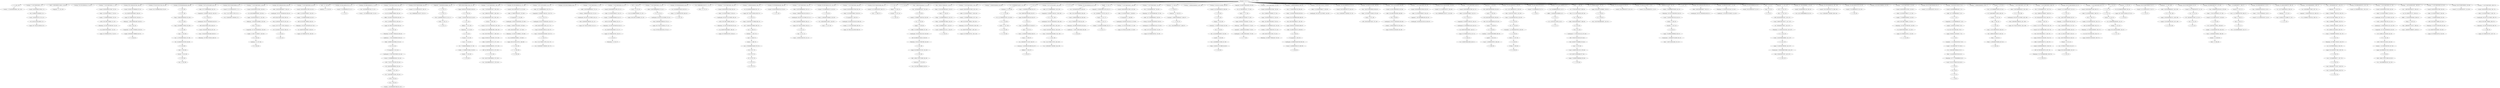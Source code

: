 strict digraph "" {
"('quake', 8.0209938038064781, 1372, 103)";
"('waves', 0.13727247168202528, 1051, 78)";
"('-', 0, 1400, 105)";
"('.', 0, 1165, 87)";
"('fukushima', 45.510871837962796, 526, 37)";
"('japan', 92.70058801647501, 724, 53)";
"('warning', 77.102372908709555, 1, 0)";
"(';', 0, 1079, 80)";
"('20', 1.0, 1414, 107)";
"('via', -0.28918636772385398, 1344, 100)";
"('via', 4.4151786684988696, 381, 26)";
"('.', 0, 1438, 109)";
"('nature', 1.0, 143, 10)";
"('alert', -0.40823996531184914, 1180, 89)";
"('off', 16.061304499734817, 1277, 96)";
"('warning', 58.126101995805143, 744, 55)";
"('off', 25.922020558651941, 1416, 107)";
"('near', -0.54242509439324849, 1019, 75)";
"('japan', 72.326323037068789, 1423, 107)";
"('fukushima', 50.755435918981398, 747, 56)";
"('fukushima', 36.7699317029318, 499, 35)";
"('off', 35.782736617569064, 1358, 102)";
"('quake', 17.553088655929628, 435, 30)";
"('earthquake', 59.04614624215219, 538, 38)";
"('warning', 77.102372908709555, 717, 53)";
"('off', 30.852378588110504, 1339, 100)";
"('our', 1.0, 966, 70)";
"('-', 0, 429, 29)";
"(')', 0, 1260, 95)";
"('japan', 92.70058801647501, 447, 31)";
"('via', -0.28918636772385398, 1389, 104)";
"('.', 0, 272, 19)";
"('...', 0, 1374, 103)";
"('at', -3.2247198959355474, 1250, 95)";
"('it', -0.40823996531184914, 480, 34)";
"('via', -3.817460144890898, 546, 38)";
"('strong', 1.5686362358410126, 179, 13)";
"('6.9', 0, 871, 64)";
"('!', 0, 47, 3)";
"('has', -0.60588236012831054, 123, 9)";
"('after', 26.662184995396277, 584, 42)";
"('warning', 69.511864543547802, 836, 62)";
"('strikes', 1.9166201326143053, 1276, 96)";
"('on', -3.387640052032225, 638, 46)";
"('after', 26.662184995396277, 869, 64)";
"('after', 29.774789996930853, 748, 56)";
"('after', 20.43697499232713, 1055, 78)";
"('nhk', -7.2285712565219402, 351, 23)";
"('fukushima', 31.525367621913194, 1419, 107)";
"('earthquake', 47.830755923766333, 613, 44)";
"('reach', 1.0, 231, 17)";
"('20km', 0.79588001734407543, 1026, 76)";
"('the', 6.4555877579268905, 874, 64)";
"('issued', 31.311329952303797, 17, 1)";
"('is', -8.2804300823843562, 144, 10)";
"('is', 2.9030899869919438, 602, 44)";
"('after', 32.887394998465425, 305, 21)";
"('with', 2.1092437480817825, 421, 29)";
"('strikes', 12.958310066307153, 951, 68)";
"('warning', 67.614237452257356, 678, 49)";
"('by', -3.1411764801710795, 18, 1)";
"('...', 0, 1020, 75)";
"('strikes', 15.718732549730365, 1171, 88)";
"('warning', 50.535593630643383, 909, 66)";
"('updating', 1.0, 1237, 94)";
"('for', 16.096910013008056, 727, 54)";
"('off', 16.061304499734817, 672, 48)";
"('iwaki', -2.8164799306236983, 1421, 107)";
"('issued', 24.515449934959722, 809, 60)";
"('after', 31.331092497698137, 682, 50)";
"('japan', 94.738014514415639, 606, 44)";
"('quake', 8.0209938038064781, 1056, 78)";
"('after', 32.887394998465425, 573, 41)";
"('up', 1.0969100130080567, 1364, 103)";
"('expected', -3.6796975660752738, 229, 17)";
"('.', 0, 467, 32)";
"('japanese', 1.5917600346881509, 625, 45)";
"('residents', -1.3113299523037925, 79, 6)";
"('japan', 94.738014514415639, 686, 50)";
"('sounds', 1.0, 481, 34)";
"('may', -1.913389943631755, 936, 67)";
"('in', 43.419983281826006, 961, 70)";
"('warning', 73.307118726128678, 491, 35)";
"('quake', 17.553088655929628, 524, 37)";
"('warning', 60.023729087095589, 16, 1)";
"('after', 29.774789996930853, 72, 6)";
"('issued', 46.602059991327963, 998, 73)";
"('after', 32.887394998465425, 1434, 109)";
"('issued', 31.311329952303797, 995, 72)";
"('(', 0, 1253, 95)";
"('hit', -0.59176003468814997, 1201, 91)";
"('off', 35.782736617569064, 596, 43)";
"('via', 3.2390874094431883, 449, 31)";
"('for', 17.397940008672037, 746, 56)";
"('in', 33.12396322001721, 1095, 81)";
"('off', 35.782736617569064, 551, 39)";
"('japan', 96.775441012356254, 357, 24)";
"('hits', 8.2693598216088109, 308, 21)";
"('.', 0, 819, 60)";
"('warning', 77.102372908709555, 1228, 94)";
"('7.3', 0, 425, 29)";
"('earthquake', 49.699987643497309, 892, 65)";
"('issued', 38.107209969647869, 679, 49)";
"('of', 7.605346476379367, 213, 16)";
"(';', 0, 591, 42)";
"('warning', 69.511864543547802, 583, 42)";
"('issued', 27.91338994363176, 67, 5)";
"('issued.5.3', 0, 397, 27)";
"('lt', 1.0, 973, 70)";
"('i', 0, 911, 66)";
"('&', 0, 972, 70)";
"('struck', -4.4288398785914715, 893, 65)";
"('warning', 77.102372908709555, 432, 30)";
"('and', -1.0, 1192, 90)";
"('off', 24.278567882165753, 1057, 78)";
"('7.3-magnitude', 0, 683, 50)";
"('issued', 46.602059991327963, 441, 31)";
"('earthquake', 60.915377961883166, 693, 51)";
"('after', 31.331092497698137, 549, 39)";
"('come', 1.0, 1227, 93)";
"('japanese', 2.1938200260161134, 1008, 74)";
"('warning', 56.228474904514705, 31, 2)";
"('iwaki', -0.70926996097583039, 1031, 76)";
"('officials', 1.0, 512, 36)";
"('&', 0, 913, 66)";
"('after', 29.774789996930853, 1013, 75)";
"('3-meter', 0, 515, 36)";
"('japan', 90.663161518534395, 1370, 103)";
"('20km', -1.0102999566398116, 1161, 87)";
"('issued', 38.107209969647869, 1368, 103)";
"('be', 1.3979400086720377, 532, 38)";
"('22', 1.0, 1254, 95)";
"('warning', 39.149831082900732, 714, 52)";
"('meltdown', 1.0, 1193, 90)";
"('was', -3.1175099262876795, 398, 27)";
"('japan', 100.85029400823751, 728, 54)";
"('coast', 9.918195872600144, 497, 35)";
"('japan', 90.663161518534395, 1005, 73)";
"('coast', 12.603041234244557, 1029, 76)";
"('fukushima', 40.266307756944194, 608, 44)";
"('warning', 75.204745817419123, 601, 44)";
"('fukushima', 43.762683810956595, 1003, 73)";
"('the', 2.4889298737251337, 1098, 81)";
"('issued', 29.612359947967779, 831, 61)";
"('warning', 60.023729087095589, 198, 15)";
"('in', 39.987976594556407, 598, 43)";
"(';', 0, 974, 70)";
"('of', 7.605346476379367, 1418, 107)";
"('magnitude', 23.259377576082912, 842, 62)";
"('expected', -2.2483338019162868, 158, 11)";
"('three', 1.0, 232, 17)";
"('fingers', 1.0, 186, 14)";
"('issued', 46.602059991327963, 1167, 88)";
"('in', 39.987976594556407, 1360, 102)";
"('coast', -2.163608254799712, 862, 63)";
"('off', 35.782736617569064, 1064, 79)";
"('everyone', -3.719569917615642, 813, 60)";
"('off', 30.852378588110504, 507, 36)";
"('strikes', 15.718732549730365, 685, 50)";
"('in', 45.135986625460802, 603, 44)";
"('-', 0, 1422, 107)";
"('.', 0, 963, 70)";
"('warning', 77.102372908709555, 1362, 103)";
"('effect', 0.61439372640168788, 604, 44)";
"('warning', 58.126101995805143, 1271, 96)";
"('warning', 73.307118726128678, 1012, 75)";
"('...', 0, 879, 64)";
"('sky', 1.0, 311, 21)";
"('warning', 61.921356178386034, 984, 71)";
"('.', 0, 777, 58)";
"('.', 0, 863, 63)";
"('warning', 77.102372908709555, 177, 13)";
"('this', -3.202576311355612, 1251, 95)";
"('warning', 77.102372908709555, 521, 37)";
"('";
"('it', -3.1175099262876795, 1315, 98)";
"('issued', 31.311329952303797, 1330, 99)";
"('via', -2.6413688858352167, 431, 29)";
"('.', 0, 324, 22)";
"('japan', 92.70058801647501, 554, 39)";
"(\"'s\", 0, 859, 63)";
"('my', -6.8370798439033216, 330, 22)";
"('earthquake', 60.915377961883166, 495, 35)";
"('have', -4.1568188207949364, 1082, 80)";
"('following', -1.9897000433601875, 774, 58)";
"('?', 0, 54, 4)";
"('in', 39.987976594556407, 838, 62)";
"('by', -4.8313725601995934, 1375, 103)";
"('japan', 96.775441012356254, 1432, 108)";
"('issued', 31.311329952303797, 323, 22)";
"('earthquake', 66.523073121076095, 1063, 79)";
"('magnitude', 32.936080716401321, 1336, 100)";
"('off', 27.565473235138128, 873, 64)";
"('earthquake', 66.523073121076095, 420, 29)";
"('strong', 0.61439372640168788, 749, 56)";
"('issued', 46.602059991327963, 681, 50)";
"('japan', 100.85029400823751, 1436, 109)";
"('tv', 0.79588001734407543, 1009, 74)";
"('after', 31.331092497698137, 1117, 83)";
"('japan', 92.70058801647501, 599, 43)";
"('are', -5.4845500650402812, 327, 22)";
"('will', 1.0, 469, 33)";
"('urged', -1.6123599479677737, 80, 6)";
"('in', 39.987976594556407, 438, 30)";
"('japan', 84.550882024712521, 542, 38)";
"('coast', 3.2060824684891145, 640, 46)";
"('in', 39.987976594556407, 527, 37)";
"('are', -1.9897000433601875, 1094, 81)";
"('nation', 1.0, 858, 63)";
"('to', -5.6622829625315987, 1226, 93)";
"('warning', 77.102372908709555, 572, 41)";
"('at', -7.4391398352312841, 618, 44)";
"('.', 0, 147, 10)";
"('fukushima', 31.525367621913194, 1113, 82)";
"('warning', 50.535593630643383, 464, 32)";
"('japan', 90.663161518534395, 773, 58)";
"('in', 19.395936470938821, 1279, 96)";
"('issued', 46.602059991327963, 1061, 79)";
"('to', 6.8344292593671003, 1049, 78)";
"('via', 0.88690489133182737, 175, 12)";
"('warning', 77.102372908709555, 592, 43)";
"('after', 29.774789996930853, 1335, 100)";
"('warning', 71.409491634838233, 960, 70)";
"('...', 0, 1314, 98)";
"('.', 0, 234, 17)";
"('issued', 31.311329952303797, 1078, 80)";
"('preliminary', 0.19382002601611314, 422, 29)";
"('japan', 78.438602530890648, 349, 23)";
"('quake', 6.6592659677888868, 843, 62)";
"('ago', 1.0, 400, 27)";
"('";
"('warning', 50.535593630643383, 569, 40)";
"('in', 34.839966563652013, 43, 3)";
"('warning', 77.102372908709555, 304, 21)";
"('following', 1.5051499783199063, 1232, 94)";
"('warning', 56.228474904514705, 1222, 93)";
"('in', 39.987976594556407, 723, 53)";
"('triggered', 1.0, 1181, 89)";
"('bloomberg', 1.0, 530, 37)";
"('hits', 8.2693598216088109, 576, 41)";
"('has', -4.8313725601995934, 669, 48)";
"('has', -0.60588236012831054, 1076, 80)";
"('quake', 13.46790514787685, 75, 6)";
"('mercy', 1.0, 939, 67)";
"('of', 4.7753997804377306, 641, 46)";
"('issued', 39.806179973983888, 837, 62)";
"(',', 0, 1066, 79)";
"('issued', 46.602059991327963, 548, 39)";
"('within', 1.0, 346, 23)";
"('3', 0, 975, 70)";
"('japan', 92.70058801647501, 439, 30)";
"('the', 3.8111491684590533, 857, 63)";
"('...', 0, 1342, 100)";
"('!', 0, 1318, 98)";
"('xxx', 1.0, 923, 66)";
"('in', 31.407959876382414, 1034, 76)";
"('for', 9.5917600346881517, 887, 65)";
"('issued', 31.311329952303797, 655, 47)";
"('a', 0, 870, 64)";
"('for', 9.5917600346881517, 1053, 78)";
"('hits', 8.2693598216088109, 181, 13)";
"('after', 29.774789996930853, 492, 35)";
"('japan', 68.251470041187531, 1280, 96)";
"('in', 17.679933127304018, 332, 22)";
"('...', 0, 1297, 97)";
"('travels', 1.0, 921, 66)";
"('warning', 77.102372908709555, 680, 50)";
"('issued', 31.311329952303797, 763, 57)";
"('warning', 60.023729087095589, 994, 72)";
"('-', 0, 185, 14)";
"('after', 31.331092497698137, 1356, 102)";
"('for', 3.0866100563682473, 485, 34)";
"('issued', 29.612359947967779, 100, 7)";
"('.', 0, 1136, 84)";
"('off', 35.782736617569064, 1119, 83)";
"('to', -4.6208902773733733, 230, 17)";
"('pray', -3.2247198959355474, 484, 34)";
"('god', 1.0, 937, 67)";
"('of', 9.0203198243501852, 856, 63)";
"('awful', 1.0, 1317, 98)";
"('hits', 5.9771037502523363, 751, 56)";
"('crossed', 1.0, 187, 14)";
"('japan', 92.70058801647501, 1361, 102)";
"('may', 1.6989700043360187, 531, 38)";
"('has', 1.0843137199002033, 1158, 87)";
"('fukushima', 45.510871837962796, 1120, 83)";
"('magnitude', 32.936080716401321, 444, 31)";
"('after', 31.331092497698137, 442, 31)";
"('just', -6.8824900737123187, 1039, 76)";
"('coast', 1.8636597876669079, 1099, 81)";
"('for', 6.9897000433601892, 854, 63)";
"('.', 0, 33, 2)";
"('run', -2.515449934959717, 1037, 76)";
"('warning', 77.102372908709555, 1354, 102)";
"('given', 1.0, 671, 48)";
"('been', -5.6722687557546525, 670, 48)";
"('issued', 36.40823996531185, 380, 26)";
"('after', 20.43697499232713, 889, 65)";
"('of', 14.680213216233456, 772, 58)";
"('fukushima', 45.510871837962796, 552, 39)";
"('7.3', 0, 443, 31)";
"('strikes', 14.338521308018759, 731, 54)";
"('b', 0, 86, 6)";
"('coast', 16.630309276711174, 4, 0)";
"('off', 30.852378588110504, 732, 54)";
"('km', 1.0, 1415, 107)";
"(',', 0, 543, 38)";
"('time', -2.2144199392957358, 1252, 95)";
"('warning', 71.409491634838233, 956, 69)";
"('is', -4.7855800607042625, 1312, 98)";
"('issued', 46.602059991327963, 718, 53)";
"(\"''\", 0, 844, 62)";
"('.', 0, 644, 46)";
"('via', -0.28918636772385398, 247, 18)";
"('.', 0, 931, 67)";
"('brothers', 1.0, 967, 70)";
"('6.9', 0, 1000, 73)";
"('after', 28.218487496163565, 948, 68)";
"(';', 0, 78, 6)";
"('earthquake', 66.523073121076095, 575, 41)";
"('warning', 73.307118726128678, 1334, 100)";
"('rt', -3.202576311355612, 46, 3)";
"('.', 0, 372, 25)";
"('!', 0, 1041, 76)";
"('safe', 1.0, 920, 66)";
"('-', 0, 348, 23)";
"(';', 0, 915, 66)";
"('.', 0, 68, 5)";
"('...', 0, 1123, 83)";
"('coast', 5.8909278301335277, 1417, 107)";
"('numerous', 1.0, 1295, 97)";
"('to', 7.8758219445253257, 866, 64)";
"('affected', 1.0, 942, 67)";
"('detected', 1.0, 1025, 76)";
"('japan', 92.70058801647501, 1122, 83)";
"('crap', 1.0, 53, 4)";
"('fukushima', 29.777179594906993, 83, 6)";
"('2016', 1.0, 1257, 95)";
"('thoughts', -2.2144199392957358, 326, 22)";
"('coast', 9.918195872600144, 1018, 75)";
"('warning', 58.126101995805143, 637, 46)";
"('earthquake', 45.961524204035356, 1275, 96)";
"('japan', 96.775441012356254, 309, 21)";
"('prefecture', -5.6722687557546525, 1114, 82)";
"('height', 1.0, 228, 17)";
"('fukushima', 33.273555648919398, 1058, 78)";
"('...', 0, 88, 6)";
"('near', -0.54242509439324849, 498, 35)";
"('quake', 17.553088655929628, 1357, 102)";
"('the', 15.711122821064324, 867, 64)";
"('in', 39.987976594556407, 446, 31)";
"('-', 0, 310, 21)";
"('is', -10.377340095392412, 269, 19)";
"('from', -2.6226599046075849, 1162, 87)";
"('fukushima', 45.510871837962796, 722, 53)";
"('in', 38.271973250921604, 1004, 73)";
"('reuters', -2.7254550566359494, 1401, 105)";
"('my', -3.8267798872635099, 325, 22)";
"('eastern', -1.3113299523037925, 427, 29)";
"('earthquake', 51.569219363228285, 776, 58)";
"('.', 0, 810, 60)";
"('quake', 12.106177311859257, 1235, 94)";
"('hits', 8.2693598216088109, 1431, 108)";
"('earthquake', 60.915377961883166, 950, 68)";
"('.', 0, 334, 22)";
"('strike', -0.70926996097583039, 343, 23)";
"('off', 30.852378588110504, 1017, 75)";
"('coast', 0.52123710684470126, 84, 6)";
"('earthquake', 60.915377961883166, 1016, 75)";
"('via', -2.6413688858352167, 1376, 103)";
"('s', 0, 1200, 91)";
"('issued', 44.903089986991944, 71, 6)";
"('7.3-magnitude', 0, 1274, 96)";
"('trolling', 1.0, 145, 10)";
"('off', 24.278567882165753, 1373, 103)";
"('fukushima', 28.028991567900793, 642, 46)";
"('nhk', -9.56302500767287, 1425, 107)";
"('earthquake', 66.523073121076095, 1140, 85)";
"('warning', 77.102372908709555, 1166, 88)";
"('prefecture', -7.2285712565219402, 643, 46)";
"('the', 9.1000263473947278, 587, 42)";
"('warning', 77.102372908709555, 745, 56)";
"('";
"('issued', 27.91338994363176, 1223, 93)";
"('imminent', 1.0, 1293, 97)";
"('warning', 71.409491634838233, 1405, 106)";
"('east', 1.0, 875, 64)";
"('too', -4.3216299089436037, 402, 27)";
"('meters', 0.79588001734407543, 534, 38)";
"(';', 0, 1281, 96)";
"('days', 1.0, 399, 27)";
"('in', 43.419983281826006, 356, 24)";
"('with', -6.4504200061382964, 328, 22)";
"('7.3', 0, 73, 6)";
"('7.3-magnitude', 0, 612, 44)";
"('to', 6.8344292593671003, 1365, 103)";
"('quake', 17.553088655929628, 1118, 83)";
"('by', -3.1411764801710795, 1343, 100)";
"('6.9', 0, 1233, 94)";
"('earthquake', 66.523073121076095, 180, 13)";
"('news', -1.003361253452792, 312, 21)";
"('coast', 7.2333505109557326, 345, 23)";
"('warning', 52.433220721933822, 808, 60)";
"('video', 1.0, 162, 11)";
"('expected', 0.61439372640168788, 769, 58)";
"('be', -4.3216299089436037, 815, 60)";
"('.', 0, 1426, 107)";
"('japan', 90.663161518534395, 508, 36)";
"('earthquake', 64.653841401345119, 684, 50)";
"('japan', 90.663161518534395, 77, 6)";
"('expecting', 1.0, 513, 36)";
"('earthquake', 66.523073121076095, 307, 21)";
"('japan', 96.775441012356254, 577, 41)";
"('died', 1.0, 1084, 80)";
"('.', 0, 1199, 91)";
"('off', 30.852378588110504, 496, 35)";
"('hope', -5.5881825849539233, 912, 66)";
"('via', -2.6413688858352167, 1298, 97)";
"(',', 0, 401, 27)";
"('has', 2.7745097999287163, 884, 65)";
"('in', 39.987976594556407, 553, 39)";
"('7.3', 0, 1435, 109)";
"('-', 0, 764, 57)";
"('of', 1.9454530844960942, 616, 44)";
"('.', 0, 894, 65)";
"('warning', 77.102372908709555, 725, 54)";
"('off', 35.782736617569064, 1027, 76)";
"('warning', 71.409491634838233, 883, 65)";
"('higher', 1.0, 536, 38)";
"('japan', 84.550882024712521, 428, 29)";
"('warning', 75.204745817419123, 1138, 85)";
"('warning', 58.126101995805143, 245, 18)";
"('fukushima', 45.510871837962796, 437, 30)";
"('tsunami', 112, 0, -1)";
"('via', -0.28918636772385398, 19, 1)";
"('or', 1.0, 535, 38)";
"('issued', 46.602059991327963, 593, 43)";
"('november', -3.1175099262876795, 1255, 95)";
"('earthquake', 60.915377961883166, 1338, 100)";
"('warning', 54.330847813224267, 668, 48)";
"('to', -7.7450683328480494, 517, 36)";
"('powerful', -2.2483338019162868, 775, 58)";
"('warning', 73.307118726128678, 946, 68)";
"('are', -11.076310099728431, 917, 66)";
"('off', 35.782736617569064, 436, 30)";
"('off', 34.13928394108288, 1002, 73)";
"('of', 14.680213216233456, 424, 29)";
"('-', 0, 529, 37)";
"('along', 1.0, 1097, 81)";
"('warning', 77.102372908709555, 622, 45)";
"('fukushima', 45.510871837962796, 597, 43)";
"('after', 31.331092497698137, 719, 53)";
"('waves', 0.13727247168202528, 1367, 103)";
"('5";
"('earthquake', 64.653841401345119, 1170, 88)";
"('off', 35.782736617569064, 721, 53)";
"('hoping', 1.0, 812, 60)";
"('issued', 31.311329952303797, 199, 15)";
"('after', 31.331092497698137, 999, 73)";
"('warning', 60.023729087095589, 1329, 99)";
"('?', 0, 919, 66)";
"('.', 0, 511, 36)";
"(';', 0, 142, 10)";
"('10-foot', 0, 1366, 103)";
"('issued', 31.311329952303797, 211, 16)";
"('warning', 77.102372908709555, 440, 31)";
"('!', 0, 45, 3)";
"('coast', 9.918195872600144, 1340, 100)";
"('.', 0, 488, 34)";
"('a', 0, 890, 65)";
"('issued', 46.602059991327963, 418, 29)";
"('in', 39.987976594556407, 1121, 83)";
"('japan', 66.214043543246902, 333, 22)";
"('advisories', 1.0, 853, 63)";
"('6.9', 0, 841, 62)";
"('parts', 1.0, 771, 58)";
"('much', 1.0, 855, 63)";
"('warning', 58.126101995805143, 1249, 95)";
"('to', -2.5381049070569244, 81, 6)";
"('quake', 16.191360819912035, 1437, 109)";
"('us', 1.0, 868, 64)";
"('.', 0, 416, 28)";
"('live', -4.4288398785914715, 161, 11)";
"('japan', 78.438602530890648, 878, 64)";
"('earthquake', 64.653841401345119, 626, 45)";
"('after', 32.887394998465425, 1428, 108)";
"('been', -1.781512503836435, 1077, 80)";
"('7.3', 0, 1015, 75)";
"('warning', 56.228474904514705, 66, 5)";
"('issued', 29.612359947967779, 246, 18)";
"('after', 26.662184995396277, 692, 51)";
"('sisters', 1.0, 969, 70)";
"('occur', 1.0, 470, 33)";
"(\"'s\", 0, 1420, 107)";
"('and', -2.0, 968, 70)";
"('issued', 38.107209969647869, 1052, 78)";
"('quake', 17.553088655929628, 550, 39)";
"('warnings', -4.0866100563682437, 1296, 97)";
"('issued', 46.602059991327963, 1229, 94)";
"('fukushima', 38.518119729937993, 344, 23)";
"('comming', 1.0, 1313, 98)";
"('warning', 61.921356178386034, 42, 3)";
"('fukushima', 38.518119729937993, 540, 38)";
"('[', 0, 1236, 94)";
"('japan', 92.70058801647501, 839, 62)";
"(',', 0, 1032, 76)";
"(\"''\", 0, 87, 6)";
"('northern', -2.8164799306236983, 860, 63)";
"('threat', 1.0, 865, 64)";
"('fukushima', 45.510871837962796, 1065, 79)";
"('in', 45.135986625460802, 1197, 91)";
"(',', 0, 1258, 95)";
"('issued', 26.214419939295741, 114, 8)";
"('struck', -5.0308998699194341, 614, 44)";
"('warning', 58.126101995805143, 830, 61)";
"('issued', 22.816479930623704, 570, 40)";
"('flee', -2.2144199392957358, 82, 6)";
"('issued', 29.612359947967779, 1388, 104)";
"('people', -2.2144199392957358, 1081, 80)";
"('on', -6.8824900737123187, 940, 67)";
"('warning', 54.330847813224267, 113, 8)";
"('for', -8.622659904607584, 715, 52)";
"('issued', 31.311329952303797, 125, 9)";
"('amp', -4.0205999132796233, 914, 66)";
"('to', 2.6688585187342007, 342, 23)";
"('off', 27.565473235138128, 426, 29)";
"('.', 0, 1452, 110)";
"('issued', 46.602059991327963, 623, 45)";
"('japan', 92.70058801647501, 752, 56)";
"('alarming', 1.0, 270, 19)";
"('issued', 27.91338994363176, 415, 28)";
"('for', 16.096910013008056, 3, 0)";
"('for', 17.397940008672037, 1047, 78)";
"('quake', 17.553088655929628, 720, 53)";
"('warning', 69.511864543547802, 691, 51)";
"('nhk', -4.8941175053710086, 544, 38)";
"('of', 14.680213216233456, 1030, 76)";
"('seen', 1.0, 1160, 87)";
"('warning', 54.330847813224267, 1112, 82)";
"('ok.', 0, 971, 70)";
"('warning', 58.126101995805143, 99, 7)";
"('holy', 1.0, 52, 4)";
"('observed', 1.0, 1413, 107)";
"('everyone', -3.4185399219516608, 941, 67)";
"('nhk', -4.8941175053710086, 430, 29)";
"('after', 31.331092497698137, 419, 29)";
"('japan', 92.70058801647501, 1067, 79)";
"('earthquake', 57.176914522421214, 872, 64)";
"('fukushima', 40.266307756944194, 733, 54)";
"('warning', 65.716610360966911, 379, 26)";
"(',', 0, 1294, 97)";
"('warning', 58.126101995805143, 1387, 104)";
"('a', 0, 611, 44)";
"('tuesday', -4.6226599046075849, 621, 44)";
"(\"'s\", 0, 509, 36)";
"('in', 24.543946501843216, 465, 32)";
"('warning', 56.228474904514705, 414, 28)";
"('warning', 61.921356178386034, 1210, 92)";
"('up', 1.0969100130080567, 1048, 78)";
"('after', 15.768067490025267, 1273, 96)";
"('the', 13.066684231596486, 1028, 76)";
"('warning', 77.102372908709555, 1115, 83)";
"('japan', 96.775441012356254, 962, 70)";
"('warning', 60.023729087095589, 654, 47)";
"('magnitude', 29.710513002961854, 423, 29)";
"('more', -4.1568188207949364, 1225, 93)";
"('now', -8.4509101132718989, 271, 19)";
"('japan', 98.812867510296883, 1198, 91)";
"('issued', 46.602059991327963, 522, 37)";
"('warning', 75.204745817419123, 70, 6)";
"('pacific', 1.0, 861, 63)";
"('are', -4.7855800607042625, 970, 70)";
"('7.3-magnitude', 0, 1169, 88)";
"('7.3', 0, 574, 41)";
"('japan', 90.663161518534395, 888, 65)";
"('warning', 71.409491634838233, 1045, 77)";
"('for', 17.397940008672037, 1363, 103)";
"('!', 0, 1038, 76)";
"('coast', 4.5485051493113211, 1164, 87)";
"('prefecture', -1.781512503836435, 609, 44)";
"('too', -0.10720996964786789, 479, 34)";
"('by', -3.1411764801710795, 1021, 75)";
"('coming', 1.0, 478, 34)";
"(';', 0, 811, 60)";
"('.', 0, 483, 34)";
"('japan', 66.214043543246902, 146, 10)";
"('warning', 77.102372908709555, 1427, 108)";
"('earthquake', 66.523073121076095, 595, 43)";
"('waves', -7.9737888585522363, 716, 52)";
"('off', 17.704757176221005, 615, 44)";
"('after', 28.218487496163565, 729, 54)";
"('fukushima', 45.510871837962796, 1359, 102)";
"('issued', 34.709269960975831, 1353, 101)";
"('warning', 77.102372908709555, 1046, 78)";
"('for', 9.5917600346881517, 1369, 103)";
"('been', -1.781512503836435, 124, 9)";
"('warning', 60.023729087095589, 322, 22)";
"('warning', 77.102372908709555, 997, 73)";
"('.', 0, 140, 10)";
"('japan', 96.775441012356254, 6, 0)";
"('concerns', 1.0, 355, 24)";
"(';', 0, 141, 10)";
"('them', 1.0, 486, 34)";
"('7.3', 0, 1337, 100)";
"('after', 31.331092497698137, 523, 37)";
"('coast', 8.5757731917779374, 588, 42)";
"('after', 31.331092497698137, 594, 43)";
"('.', 0, 571, 40)";
"('ok.', 0, 814, 60)";
"('via', -0.28918636772385398, 1022, 75)";
"('after', 31.331092497698137, 1139, 85)";
"(';', 0, 1283, 96)";
"('strike', -3.719569917615642, 518, 36)";
"('on', 3.6020599913279625, 1007, 74)";
"('``', 0, 1282, 96)";
"('effect', -2.7254550566359494, 1096, 81)";
"('broadcaster', -4.633940075514599, 350, 23)";
"('in', 41.70397993819121, 770, 58)";
"(\"'s\", 0, 1316, 98)";
"('careful', 1.0, 816, 60)";
"('.', 0, 1224, 93)";
"('via', 6.7673611866102323, 578, 41)";
"('issued', 46.602059991327963, 726, 54)";
"('magnitude', 31.323296859681587, 74, 6)";
"('of', 10.435293172321002, 589, 42)";
"('magnitude', 32.936080716401321, 1014, 75)";
"('via', 0.88690489133182737, 200, 15)";
"('.', 0, 1059, 78)";
"('for', 12.193820026016114, 605, 44)";
"('earthquake', 60.915377961883166, 585, 42)";
"('earthquake', 62.784609681614143, 750, 56)";
"('after', 32.887394998465425, 178, 13)";
"('.', 0, 215, 16)";
"('there', -8.4509101132718989, 818, 60)";
"('like', 1.0, 482, 34)";
"('after', 25.105882494628993, 537, 38)";
"('in', 38.271973250921604, 76, 6)";
"('via', 0.88690489133182737, 1331, 99)";
"('issued', 46.602059991327963, 2, 0)";
"('earthquake', 62.784609681614143, 730, 54)";
"('coast', 4.5485051493113211, 876, 64)";
"('japan', 94.738014514415639, 1172, 88)";
"('japan', 86.588308522653136, 934, 67)";
"('warning', 60.023729087095589, 762, 57)";
"('issued', 46.602059991327963, 1116, 83)";
"('as', 1.0, 212, 16)";
"('after', 31.331092497698137, 624, 45)";
"('10-foot', 0, 1050, 78)";
"('run', -3.4185399219516608, 1040, 76)";
"('statement', 1.0, 1433, 109)";
"('7.3', 0, 1429, 108)";
"('6.9', 0, 949, 68)";
"('issued', 31.311329952303797, 1151, 86)";
"('japan', 90.663161518534395, 952, 68)";
"('issued', 29.612359947967779, 1272, 96)";
"('after', 31.331092497698137, 1062, 79)";
"('magnitude', 32.936080716401321, 493, 35)";
"('earthquake', 66.523073121076095, 1430, 108)";
"('out', -4.9236899002715662, 817, 60)";
"('issued', 38.107209969647869, 886, 65)";
"('pray', -1.4185399219516608, 932, 67)";
"('.', 0, 910, 66)";
"('there', -4.1568188207949364, 487, 34)";
"('10', -3.202576311355612, 1080, 80)";
"('for', 6.9897000433601892, 933, 67)";
"('warning', 60.023729087095589, 210, 16)";
"('warning', 63.818983269676473, 1075, 80)";
"('japan', 82.513455526771892, 1035, 76)";
"('alert', -2.515449934959717, 396, 27)";
"('.', 0, 159, 11)";
"('after', 31.331092497698137, 1168, 88)";
"('following', -1.2907300390241687, 840, 62)";
"('warning', 63.818983269676473, 122, 9)";
"('in', 46.851989969095605, 1230, 94)";
"('issued', 46.602059991327963, 1355, 102)";
"('warning', 39.149831082900732, 268, 19)";
"('meters', -3.4185399219516608, 233, 17)";
"('.', 0, 520, 36)";
"('japan', 92.70058801647501, 528, 37)";
"('.', 0, 1036, 76)";
"('warnings', 4.3010299956639813, 1006, 74)";
"('!', 0, 922, 66)";
"(';', 0, 590, 42)";
"('issued', 27.91338994363176, 32, 2)";
"('!', 0, 188, 14)";
"('of', 6.1903731284085488, 877, 64)";
"('already', 1.0, 1083, 80)";
"(';', 0, 160, 11)";
"('off', 30.852378588110504, 586, 42)";
"('ok', -10.449439791871095, 918, 66)";
"('japan', 100.85029400823751, 1231, 94)";
"('wave', 1.0, 516, 36)";
"('after', 31.331092497698137, 434, 30)";
"('shortly', 1.0, 519, 36)";
"('was', 1.3979400086720377, 1024, 76)";
"('.', 0, 935, 67)";
"('all', -1.2940912924769616, 965, 70)";
"('broadcaster', -6.0653038396735859, 1424, 107)";
"('friends', 1.0, 331, 22)";
"('japan', 98.812867510296883, 472, 33)";
"(']', 0, 1238, 94)";
"('yet', 1.0, 214, 16)";
"('japan', 90.663161518534395, 1054, 78)";
"('hope', -0.81697003775729948, 964, 70)";
"(',', 0, 1256, 95)";
"('after', 20.43697499232713, 1371, 103)";
"('place', -3.1175099262876795, 466, 32)";
"('coast', 7.2333505109557326, 510, 36)";
"('5";
"('.', 0, 943, 67)";
"(\"'s\", 0, 607, 44)";
"('minutes', 1.0, 347, 23)";
"('2017', 1.0, 996, 72)";
"('fwiw', 1.0, 176, 12)";
"('magnitude', 29.710513002961854, 1234, 94)";
"('a', 0, 514, 36)";
"('-', 0, 85, 6)";
"('earthquake', 62.784609681614143, 445, 31)";
"('warning', 63.818983269676473, 1352, 101)";
"('near', -0.54242509439324849, 1341, 100)";
"('!', 0, 1319, 98)";
"('off', 29.208925911624313, 539, 38)";
"('a.m.', 0, 620, 44)";
"('warning', 77.102372908709555, 417, 29)";
"('jane', 1.0, 916, 66)";
"('strong', 1.5686362358410126, 306, 21)";
"('warnings', -1.2907300390241687, 1093, 81)";
"('issued', 46.602059991327963, 433, 30)";
"('in', 45.135986625460802, 471, 33)";
"('all', -5.1110613302342607, 329, 22)";
"('warning', 77.102372908709555, 547, 39)";
"('warning', 60.023729087095589, 1150, 86)";
"('issued', 43.204119982655925, 947, 68)";
"('7.3', 0, 494, 35)";
"('the', 5.133368463192971, 1163, 87)";
"('fukushima', 36.7699317029318, 1033, 76)";
"('been', -0.22521000306914818, 1159, 87)";
"('off', 35.782736617569064, 525, 37)";
"('of', 18.925133260145909, 5, 0)";
"('after', 18.880672491559842, 610, 44)";
"('7.3-magnitude', 0, 891, 65)";
"('announces', 1.0, 545, 38)";
"(',', 0, 541, 38)";
"('quake', 16.191360819912035, 1001, 73)";
"('have', -4.1568188207949364, 938, 67)";
"('warning', 77.102372908709555, 1060, 79)";
"('the', 3.8111491684590533, 639, 46)";
"('japan', 96.775441012356254, 182, 13)";
"('effect', -2.2483338019162868, 44, 3)";
"('honshu', 1.0, 617, 44)";
"('3', 0, 533, 38)";
"('fukushima', 24.532615513888391, 1278, 96)";
"('been', 1.3310924976981386, 885, 65)";
"('quake', 8.0209938038064781, 1372, 103)" -> "('off', 24.278567882165753, 1373, 103)";
"('waves', 0.13727247168202528, 1051, 78)" -> "('issued', 38.107209969647869, 1052, 78)";
"('-', 0, 1400, 105)" -> "('reuters', -2.7254550566359494, 1401, 105)";
"('fukushima', 45.510871837962796, 526, 37)" -> "('in', 39.987976594556407, 527, 37)";
"('warning', 77.102372908709555, 1, 0)" -> "('issued', 46.602059991327963, 2, 0)";
"(';', 0, 1079, 80)" -> "('10', -3.202576311355612, 1080, 80)";
"('20', 1.0, 1414, 107)" -> "('km', 1.0, 1415, 107)";
"('nature', 1.0, 143, 10)" -> "('is', -8.2804300823843562, 144, 10)";
"('alert', -0.40823996531184914, 1180, 89)" -> "('triggered', 1.0, 1181, 89)";
"('off', 16.061304499734817, 1277, 96)" -> "('fukushima', 24.532615513888391, 1278, 96)";
"('off', 25.922020558651941, 1416, 107)" -> "('coast', 5.8909278301335277, 1417, 107)";
"('near', -0.54242509439324849, 1019, 75)" -> "('...', 0, 1020, 75)";
"('japan', 72.326323037068789, 1423, 107)" -> "('broadcaster', -6.0653038396735859, 1424, 107)";
"('fukushima', 50.755435918981398, 747, 56)" -> "('after', 29.774789996930853, 748, 56)";
"('off', 35.782736617569064, 1358, 102)" -> "('fukushima', 45.510871837962796, 1359, 102)";
"('quake', 17.553088655929628, 435, 30)" -> "('off', 35.782736617569064, 436, 30)";
"('earthquake', 59.04614624215219, 538, 38)" -> "('off', 29.208925911624313, 539, 38)";
"('warning', 77.102372908709555, 717, 53)" -> "('issued', 46.602059991327963, 718, 53)";
"('off', 30.852378588110504, 1339, 100)" -> "('coast', 9.918195872600144, 1340, 100)";
"('our', 1.0, 966, 70)" -> "('brothers', 1.0, 967, 70)";
"('-', 0, 429, 29)" -> "('nhk', -4.8941175053710086, 430, 29)";
"('japan', 92.70058801647501, 447, 31)" -> "(':', 0, 448, 31)";
"('...', 0, 1374, 103)" -> "('by', -4.8313725601995934, 1375, 103)";
"('at', -3.2247198959355474, 1250, 95)" -> "('this', -3.202576311355612, 1251, 95)";
"('it', -0.40823996531184914, 480, 34)" -> "('sounds', 1.0, 481, 34)";
"('strong', 1.5686362358410126, 179, 13)" -> "('earthquake', 66.523073121076095, 180, 13)";
"('6.9', 0, 871, 64)" -> "('earthquake', 57.176914522421214, 872, 64)";
"('has', -0.60588236012831054, 123, 9)" -> "('been', -1.781512503836435, 124, 9)";
"('after', 26.662184995396277, 584, 42)" -> "('earthquake', 60.915377961883166, 585, 42)";
"('warning', 69.511864543547802, 836, 62)" -> "('issued', 39.806179973983888, 837, 62)";
"('strikes', 1.9166201326143053, 1276, 96)" -> "('off', 16.061304499734817, 1277, 96)";
"('on', -3.387640052032225, 638, 46)" -> "('the', 3.8111491684590533, 639, 46)";
"('after', 26.662184995396277, 869, 64)" -> "('a', 0, 870, 64)";
"('after', 29.774789996930853, 748, 56)" -> "('strong', 0.61439372640168788, 749, 56)";
"('after', 20.43697499232713, 1055, 78)" -> "('quake', 8.0209938038064781, 1056, 78)";
"('fukushima', 31.525367621913194, 1419, 107)" -> "(\"'s\", 0, 1420, 107)";
"('earthquake', 47.830755923766333, 613, 44)" -> "('struck', -5.0308998699194341, 614, 44)";
"('reach', 1.0, 231, 17)" -> "('three', 1.0, 232, 17)";
"('20km', 0.79588001734407543, 1026, 76)" -> "('off', 35.782736617569064, 1027, 76)";
"('the', 6.4555877579268905, 874, 64)" -> "('east', 1.0, 875, 64)";
"('issued', 31.311329952303797, 17, 1)" -> "('by', -3.1411764801710795, 18, 1)";
"('is', -8.2804300823843562, 144, 10)" -> "('trolling', 1.0, 145, 10)";
"('is', 2.9030899869919438, 602, 44)" -> "('in', 45.135986625460802, 603, 44)";
"('after', 32.887394998465425, 305, 21)" -> "('strong', 1.5686362358410126, 306, 21)";
"('with', 2.1092437480817825, 421, 29)" -> "('preliminary', 0.19382002601611314, 422, 29)";
"('strikes', 12.958310066307153, 951, 68)" -> "('japan', 90.663161518534395, 952, 68)";
"('warning', 67.614237452257356, 678, 49)" -> "('issued', 38.107209969647869, 679, 49)";
"('by', -3.1411764801710795, 18, 1)" -> "('via', -0.28918636772385398, 19, 1)";
"('...', 0, 1020, 75)" -> "('by', -3.1411764801710795, 1021, 75)";
"('strikes', 15.718732549730365, 1171, 88)" -> "('japan', 94.738014514415639, 1172, 88)";
"('warning', 50.535593630643383, 909, 66)" -> "('.', 0, 910, 66)";
"('updating', 1.0, 1237, 94)" -> "(']', 0, 1238, 94)";
"('for', 16.096910013008056, 727, 54)" -> "('japan', 100.85029400823751, 728, 54)";
"('iwaki', -2.8164799306236983, 1421, 107)" -> "('-', 0, 1422, 107)";
"('issued', 24.515449934959722, 809, 60)" -> "('.', 0, 810, 60)";
"('after', 31.331092497698137, 682, 50)" -> "('7.3-magnitude', 0, 683, 50)";
"('japan', 94.738014514415639, 606, 44)" -> "(\"'s\", 0, 607, 44)";
"('quake', 8.0209938038064781, 1056, 78)" -> "('off', 24.278567882165753, 1057, 78)";
"('after', 32.887394998465425, 573, 41)" -> "('7.3', 0, 574, 41)";
"('up', 1.0969100130080567, 1364, 103)" -> "('to', 6.8344292593671003, 1365, 103)";
"('expected', -3.6796975660752738, 229, 17)" -> "('to', -4.6208902773733733, 230, 17)";
"('japanese', 1.5917600346881509, 625, 45)" -> "('earthquake', 64.653841401345119, 626, 45)";
"('residents', -1.3113299523037925, 79, 6)" -> "('urged', -1.6123599479677737, 80, 6)";
"('sounds', 1.0, 481, 34)" -> "('like', 1.0, 482, 34)";
"('may', -1.913389943631755, 936, 67)" -> "('god', 1.0, 937, 67)";
"('in', 43.419983281826006, 961, 70)" -> "('japan', 96.775441012356254, 962, 70)";
"('warning', 73.307118726128678, 491, 35)" -> "('after', 29.774789996930853, 492, 35)";
"('quake', 17.553088655929628, 524, 37)" -> "('off', 35.782736617569064, 525, 37)";
"('warning', 60.023729087095589, 16, 1)" -> "('issued', 31.311329952303797, 17, 1)";
"('after', 29.774789996930853, 72, 6)" -> "('7.3', 0, 73, 6)";
"('issued', 46.602059991327963, 998, 73)" -> "('after', 31.331092497698137, 999, 73)";
"('after', 32.887394998465425, 1434, 109)" -> "('7.3', 0, 1435, 109)";
"('issued', 31.311329952303797, 995, 72)" -> "('2017', 1.0, 996, 72)";
"('(', 0, 1253, 95)" -> "('22', 1.0, 1254, 95)";
"('off', 35.782736617569064, 596, 43)" -> "('fukushima', 45.510871837962796, 597, 43)";
"('for', 17.397940008672037, 746, 56)" -> "('fukushima', 50.755435918981398, 747, 56)";
"('in', 33.12396322001721, 1095, 81)" -> "('effect', -2.7254550566359494, 1096, 81)";
"('off', 35.782736617569064, 551, 39)" -> "('fukushima', 45.510871837962796, 552, 39)";
"('japan', 96.775441012356254, 357, 24)" -> "(':', 0, 358, 24)";
"('hits', 8.2693598216088109, 308, 21)" -> "('japan', 96.775441012356254, 309, 21)";
"('warning', 77.102372908709555, 1228, 94)" -> "('issued', 46.602059991327963, 1229, 94)";
"('7.3', 0, 425, 29)" -> "('off', 27.565473235138128, 426, 29)";
"('earthquake', 49.699987643497309, 892, 65)" -> "('struck', -4.4288398785914715, 893, 65)";
"('of', 7.605346476379367, 213, 16)" -> "('yet', 1.0, 214, 16)";
"('warning', 69.511864543547802, 583, 42)" -> "('after', 26.662184995396277, 584, 42)";
"('issued', 27.91338994363176, 67, 5)" -> "('.', 0, 68, 5)";
"('issued.5.3', 0, 397, 27)" -> "('was', -3.1175099262876795, 398, 27)";
"('lt', 1.0, 973, 70)" -> "(';', 0, 974, 70)";
"('i', 0, 911, 66)" -> "('hope', -5.5881825849539233, 912, 66)";
"('&', 0, 972, 70)" -> "('lt', 1.0, 973, 70)";
"('struck', -4.4288398785914715, 893, 65)" -> "('.', 0, 894, 65)";
"('warning', 77.102372908709555, 432, 30)" -> "('issued', 46.602059991327963, 433, 30)";
"('and', -1.0, 1192, 90)" -> "('meltdown', 1.0, 1193, 90)";
"('off', 24.278567882165753, 1057, 78)" -> "('fukushima', 33.273555648919398, 1058, 78)";
"('7.3-magnitude', 0, 683, 50)" -> "('earthquake', 64.653841401345119, 684, 50)";
"('issued', 46.602059991327963, 441, 31)" -> "('after', 31.331092497698137, 442, 31)";
"('after', 31.331092497698137, 549, 39)" -> "('quake', 17.553088655929628, 550, 39)";
"('japanese', 2.1938200260161134, 1008, 74)" -> "('tv', 0.79588001734407543, 1009, 74)";
"('warning', 56.228474904514705, 31, 2)" -> "('issued', 27.91338994363176, 32, 2)";
"('iwaki', -0.70926996097583039, 1031, 76)" -> "(',', 0, 1032, 76)";
"('officials', 1.0, 512, 36)" -> "('expecting', 1.0, 513, 36)";
"('&', 0, 913, 66)" -> "('amp', -4.0205999132796233, 914, 66)";
"('after', 29.774789996930853, 1013, 75)" -> "('magnitude', 32.936080716401321, 1014, 75)";
"('3-meter', 0, 515, 36)" -> "('wave', 1.0, 516, 36)";
"('japan', 90.663161518534395, 1370, 103)" -> "('after', 20.43697499232713, 1371, 103)";
"('20km', -1.0102999566398116, 1161, 87)" -> "('from', -2.6226599046075849, 1162, 87)";
"('issued', 38.107209969647869, 1368, 103)" -> "('for', 9.5917600346881517, 1369, 103)";
"('be', 1.3979400086720377, 532, 38)" -> "('3', 0, 533, 38)";
"('22', 1.0, 1254, 95)" -> "('november', -3.1175099262876795, 1255, 95)";
"('warning', 39.149831082900732, 714, 52)" -> "('for', -8.622659904607584, 715, 52)";
"('was', -3.1175099262876795, 398, 27)" -> "('days', 1.0, 399, 27)";
"('japan', 100.85029400823751, 728, 54)" -> "('after', 28.218487496163565, 729, 54)";
"('coast', 9.918195872600144, 497, 35)" -> "('near', -0.54242509439324849, 498, 35)";
"('coast', 12.603041234244557, 1029, 76)" -> "('of', 14.680213216233456, 1030, 76)";
"('fukushima', 40.266307756944194, 608, 44)" -> "('prefecture', -1.781512503836435, 609, 44)";
"('warning', 75.204745817419123, 601, 44)" -> "('is', 2.9030899869919438, 602, 44)";
"('fukushima', 43.762683810956595, 1003, 73)" -> "('in', 38.271973250921604, 1004, 73)";
"('the', 2.4889298737251337, 1098, 81)" -> "('coast', 1.8636597876669079, 1099, 81)";
"('warning', 60.023729087095589, 198, 15)" -> "('issued', 31.311329952303797, 199, 15)";
"('in', 39.987976594556407, 598, 43)" -> "('japan', 92.70058801647501, 599, 43)";
"(';', 0, 974, 70)" -> "('3', 0, 975, 70)";
"('of', 7.605346476379367, 1418, 107)" -> "('fukushima', 31.525367621913194, 1419, 107)";
"('magnitude', 23.259377576082912, 842, 62)" -> "('quake', 6.6592659677888868, 843, 62)";
"('expected', -2.2483338019162868, 158, 11)" -> "('.', 0, 159, 11)";
"('three', 1.0, 232, 17)" -> "('meters', -3.4185399219516608, 233, 17)";
"('fingers', 1.0, 186, 14)" -> "('crossed', 1.0, 187, 14)";
"('issued', 46.602059991327963, 1167, 88)" -> "('after', 31.331092497698137, 1168, 88)";
"('in', 39.987976594556407, 1360, 102)" -> "('japan', 92.70058801647501, 1361, 102)";
"('coast', -2.163608254799712, 862, 63)" -> "('.', 0, 863, 63)";
"('off', 35.782736617569064, 1064, 79)" -> "('fukushima', 45.510871837962796, 1065, 79)";
"('everyone', -3.719569917615642, 813, 60)" -> "('ok.', 0, 814, 60)";
"('off', 30.852378588110504, 507, 36)" -> "('japan', 90.663161518534395, 508, 36)";
"('strikes', 15.718732549730365, 685, 50)" -> "('japan', 94.738014514415639, 686, 50)";
"('in', 45.135986625460802, 603, 44)" -> "('effect', 0.61439372640168788, 604, 44)";
"('-', 0, 1422, 107)" -> "('japan', 72.326323037068789, 1423, 107)";
"('.', 0, 963, 70)" -> "('hope', -0.81697003775729948, 964, 70)";
"('warning', 77.102372908709555, 1362, 103)" -> "('for', 17.397940008672037, 1363, 103)";
"('effect', 0.61439372640168788, 604, 44)" -> "('for', 12.193820026016114, 605, 44)";
"('warning', 58.126101995805143, 1271, 96)" -> "('issued', 29.612359947967779, 1272, 96)";
"('warning', 73.307118726128678, 1012, 75)" -> "('after', 29.774789996930853, 1013, 75)";
"('sky', 1.0, 311, 21)" -> "('news', -1.003361253452792, 312, 21)";
"('warning', 77.102372908709555, 177, 13)" -> "('after', 32.887394998465425, 178, 13)";
"('this', -3.202576311355612, 1251, 95)" -> "('time', -2.2144199392957358, 1252, 95)";
"('warning', 77.102372908709555, 521, 37)" -> "('issued', 46.602059991327963, 522, 37)";
"('it', -3.1175099262876795, 1315, 98)" -> "(\"'s\", 0, 1316, 98)";
"('issued', 31.311329952303797, 1330, 99)" -> "('via', 0.88690489133182737, 1331, 99)";
"('.', 0, 324, 22)" -> "('my', -3.8267798872635099, 325, 22)";
"(\"'s\", 0, 859, 63)" -> "('northern', -2.8164799306236983, 860, 63)";
"('my', -6.8370798439033216, 330, 22)" -> "('friends', 1.0, 331, 22)";
"('earthquake', 60.915377961883166, 495, 35)" -> "('off', 30.852378588110504, 496, 35)";
"('have', -4.1568188207949364, 1082, 80)" -> "('already', 1.0, 1083, 80)";
"('following', -1.9897000433601875, 774, 58)" -> "('powerful', -2.2483338019162868, 775, 58)";
"('in', 39.987976594556407, 838, 62)" -> "('japan', 92.70058801647501, 839, 62)";
"('by', -4.8313725601995934, 1375, 103)" -> "('via', -2.6413688858352167, 1376, 103)";
"('issued', 31.311329952303797, 323, 22)" -> "('.', 0, 324, 22)";
"('earthquake', 66.523073121076095, 1063, 79)" -> "('off', 35.782736617569064, 1064, 79)";
"('magnitude', 32.936080716401321, 1336, 100)" -> "('7.3', 0, 1337, 100)";
"('off', 27.565473235138128, 873, 64)" -> "('the', 6.4555877579268905, 874, 64)";
"('earthquake', 66.523073121076095, 420, 29)" -> "('with', 2.1092437480817825, 421, 29)";
"('strong', 0.61439372640168788, 749, 56)" -> "('earthquake', 62.784609681614143, 750, 56)";
"('issued', 46.602059991327963, 681, 50)" -> "('after', 31.331092497698137, 682, 50)";
"('japan', 100.85029400823751, 1436, 109)" -> "('quake', 16.191360819912035, 1437, 109)";
"('after', 31.331092497698137, 1117, 83)" -> "('quake', 17.553088655929628, 1118, 83)";
"('are', -5.4845500650402812, 327, 22)" -> "('with', -6.4504200061382964, 328, 22)";
"('will', 1.0, 469, 33)" -> "('occur', 1.0, 470, 33)";
"('urged', -1.6123599479677737, 80, 6)" -> "('to', -2.5381049070569244, 81, 6)";
"('in', 39.987976594556407, 438, 30)" -> "('japan', 92.70058801647501, 439, 30)";
"('japan', 84.550882024712521, 542, 38)" -> "(',', 0, 543, 38)";
"('coast', 3.2060824684891145, 640, 46)" -> "('of', 4.7753997804377306, 641, 46)";
"('in', 39.987976594556407, 527, 37)" -> "('japan', 92.70058801647501, 528, 37)";
"('are', -1.9897000433601875, 1094, 81)" -> "('in', 33.12396322001721, 1095, 81)";
"('nation', 1.0, 858, 63)" -> "(\"'s\", 0, 859, 63)";
"('to', -5.6622829625315987, 1226, 93)" -> "('come', 1.0, 1227, 93)";
"('warning', 77.102372908709555, 572, 41)" -> "('after', 32.887394998465425, 573, 41)";
"('at', -7.4391398352312841, 618, 44)" -> "('5:59', 0, 619, 44)";
"('fukushima', 31.525367621913194, 1113, 82)" -> "('prefecture', -5.6722687557546525, 1114, 82)";
"('warning', 50.535593630643383, 464, 32)" -> "('in', 24.543946501843216, 465, 32)";
"('japan', 90.663161518534395, 773, 58)" -> "('following', -1.9897000433601875, 774, 58)";
"('in', 19.395936470938821, 1279, 96)" -> "('japan', 68.251470041187531, 1280, 96)";
"('issued', 46.602059991327963, 1061, 79)" -> "('after', 31.331092497698137, 1062, 79)";
"('to', 6.8344292593671003, 1049, 78)" -> "('10-foot', 0, 1050, 78)";
"('via', 0.88690489133182737, 175, 12)" -> "('fwiw', 1.0, 176, 12)";
"('warning', 77.102372908709555, 592, 43)" -> "('issued', 46.602059991327963, 593, 43)";
"('after', 29.774789996930853, 1335, 100)" -> "('magnitude', 32.936080716401321, 1336, 100)";
"('warning', 71.409491634838233, 960, 70)" -> "('in', 43.419983281826006, 961, 70)";
"('...', 0, 1314, 98)" -> "('it', -3.1175099262876795, 1315, 98)";
"('issued', 31.311329952303797, 1078, 80)" -> "(';', 0, 1079, 80)";
"('preliminary', 0.19382002601611314, 422, 29)" -> "('magnitude', 29.710513002961854, 423, 29)";
"('japan', 78.438602530890648, 349, 23)" -> "('broadcaster', -4.633940075514599, 350, 23)";
"('quake', 6.6592659677888868, 843, 62)" -> "(\"''\", 0, 844, 62)";
"('ago', 1.0, 400, 27)" -> "(',', 0, 401, 27)";
"('warning', 50.535593630643383, 569, 40)" -> "('issued', 22.816479930623704, 570, 40)";
"('in', 34.839966563652013, 43, 3)" -> "('effect', -2.2483338019162868, 44, 3)";
"('warning', 77.102372908709555, 304, 21)" -> "('after', 32.887394998465425, 305, 21)";
"('following', 1.5051499783199063, 1232, 94)" -> "('6.9', 0, 1233, 94)";
"('warning', 56.228474904514705, 1222, 93)" -> "('issued', 27.91338994363176, 1223, 93)";
"('in', 39.987976594556407, 723, 53)" -> "('japan', 92.70058801647501, 724, 53)";
"('hits', 8.2693598216088109, 576, 41)" -> "('japan', 96.775441012356254, 577, 41)";
"('has', -4.8313725601995934, 669, 48)" -> "('been', -5.6722687557546525, 670, 48)";
"('has', -0.60588236012831054, 1076, 80)" -> "('been', -1.781512503836435, 1077, 80)";
"('quake', 13.46790514787685, 75, 6)" -> "('in', 38.271973250921604, 76, 6)";
"('mercy', 1.0, 939, 67)" -> "('on', -6.8824900737123187, 940, 67)";
"('of', 4.7753997804377306, 641, 46)" -> "('fukushima', 28.028991567900793, 642, 46)";
"('issued', 39.806179973983888, 837, 62)" -> "('in', 39.987976594556407, 838, 62)";
"(',', 0, 1066, 79)" -> "('japan', 92.70058801647501, 1067, 79)";
"('issued', 46.602059991327963, 548, 39)" -> "('after', 31.331092497698137, 549, 39)";
"('within', 1.0, 346, 23)" -> "('minutes', 1.0, 347, 23)";
"('the', 3.8111491684590533, 857, 63)" -> "('nation', 1.0, 858, 63)";
"('...', 0, 1342, 100)" -> "('by', -3.1411764801710795, 1343, 100)";
"('!', 0, 1318, 98)" -> "('!', 0, 1319, 98)";
"('in', 31.407959876382414, 1034, 76)" -> "('japan', 82.513455526771892, 1035, 76)";
"('for', 9.5917600346881517, 887, 65)" -> "('japan', 90.663161518534395, 888, 65)";
"('a', 0, 870, 64)" -> "('6.9', 0, 871, 64)";
"('for', 9.5917600346881517, 1053, 78)" -> "('japan', 90.663161518534395, 1054, 78)";
"('hits', 8.2693598216088109, 181, 13)" -> "('japan', 96.775441012356254, 182, 13)";
"('after', 29.774789996930853, 492, 35)" -> "('magnitude', 32.936080716401321, 493, 35)";
"('japan', 68.251470041187531, 1280, 96)" -> "(';', 0, 1281, 96)";
"('in', 17.679933127304018, 332, 22)" -> "('japan', 66.214043543246902, 333, 22)";
"('...', 0, 1297, 97)" -> "('via', -2.6413688858352167, 1298, 97)";
"('travels', 1.0, 921, 66)" -> "('!', 0, 922, 66)";
"('warning', 77.102372908709555, 680, 50)" -> "('issued', 46.602059991327963, 681, 50)";
"('issued', 31.311329952303797, 763, 57)" -> "('-', 0, 764, 57)";
"('warning', 60.023729087095589, 994, 72)" -> "('issued', 31.311329952303797, 995, 72)";
"('-', 0, 185, 14)" -> "('fingers', 1.0, 186, 14)";
"('after', 31.331092497698137, 1356, 102)" -> "('quake', 17.553088655929628, 1357, 102)";
"('for', 3.0866100563682473, 485, 34)" -> "('them', 1.0, 486, 34)";
"('off', 35.782736617569064, 1119, 83)" -> "('fukushima', 45.510871837962796, 1120, 83)";
"('to', -4.6208902773733733, 230, 17)" -> "('reach', 1.0, 231, 17)";
"('pray', -3.2247198959355474, 484, 34)" -> "('for', 3.0866100563682473, 485, 34)";
"('god', 1.0, 937, 67)" -> "('have', -4.1568188207949364, 938, 67)";
"('of', 9.0203198243501852, 856, 63)" -> "('the', 3.8111491684590533, 857, 63)";
"('awful', 1.0, 1317, 98)" -> "('!', 0, 1318, 98)";
"('hits', 5.9771037502523363, 751, 56)" -> "('japan', 92.70058801647501, 752, 56)";
"('crossed', 1.0, 187, 14)" -> "('!', 0, 188, 14)";
"('may', 1.6989700043360187, 531, 38)" -> "('be', 1.3979400086720377, 532, 38)";
"('has', 1.0843137199002033, 1158, 87)" -> "('been', -0.22521000306914818, 1159, 87)";
"('fukushima', 45.510871837962796, 1120, 83)" -> "('in', 39.987976594556407, 1121, 83)";
"('magnitude', 32.936080716401321, 444, 31)" -> "('earthquake', 62.784609681614143, 445, 31)";
"('after', 31.331092497698137, 442, 31)" -> "('7.3', 0, 443, 31)";
"('just', -6.8824900737123187, 1039, 76)" -> "('run', -3.4185399219516608, 1040, 76)";
"('for', 6.9897000433601892, 854, 63)" -> "('much', 1.0, 855, 63)";
"('run', -2.515449934959717, 1037, 76)" -> "('!', 0, 1038, 76)";
"('warning', 77.102372908709555, 1354, 102)" -> "('issued', 46.602059991327963, 1355, 102)";
"('given', 1.0, 671, 48)" -> "('off', 16.061304499734817, 672, 48)";
"('been', -5.6722687557546525, 670, 48)" -> "('given', 1.0, 671, 48)";
"('issued', 36.40823996531185, 380, 26)" -> "('via', 4.4151786684988696, 381, 26)";
"('after', 20.43697499232713, 889, 65)" -> "('a', 0, 890, 65)";
"('of', 14.680213216233456, 772, 58)" -> "('japan', 90.663161518534395, 773, 58)";
"('fukushima', 45.510871837962796, 552, 39)" -> "('in', 39.987976594556407, 553, 39)";
"('7.3', 0, 443, 31)" -> "('magnitude', 32.936080716401321, 444, 31)";
"('strikes', 14.338521308018759, 731, 54)" -> "('off', 30.852378588110504, 732, 54)";
"('b', 0, 86, 6)" -> "(\"''\", 0, 87, 6)";
"('coast', 16.630309276711174, 4, 0)" -> "('of', 18.925133260145909, 5, 0)";
"('off', 30.852378588110504, 732, 54)" -> "('fukushima', 40.266307756944194, 733, 54)";
"('km', 1.0, 1415, 107)" -> "('off', 25.922020558651941, 1416, 107)";
"(',', 0, 543, 38)" -> "('nhk', -4.8941175053710086, 544, 38)";
"('time', -2.2144199392957358, 1252, 95)" -> "('(', 0, 1253, 95)";
"('is', -4.7855800607042625, 1312, 98)" -> "('comming', 1.0, 1313, 98)";
"('issued', 46.602059991327963, 718, 53)" -> "('after', 31.331092497698137, 719, 53)";
"('.', 0, 931, 67)" -> "('pray', -1.4185399219516608, 932, 67)";
"('brothers', 1.0, 967, 70)" -> "('and', -2.0, 968, 70)";
"('6.9', 0, 1000, 73)" -> "('quake', 16.191360819912035, 1001, 73)";
"('after', 28.218487496163565, 948, 68)" -> "('6.9', 0, 949, 68)";
"(';', 0, 78, 6)" -> "('residents', -1.3113299523037925, 79, 6)";
"('earthquake', 66.523073121076095, 575, 41)" -> "('hits', 8.2693598216088109, 576, 41)";
"('warning', 73.307118726128678, 1334, 100)" -> "('after', 29.774789996930853, 1335, 100)";
"('rt', -3.202576311355612, 46, 3)" -> "('!', 0, 47, 3)";
"('safe', 1.0, 920, 66)" -> "('travels', 1.0, 921, 66)";
"('-', 0, 348, 23)" -> "('japan', 78.438602530890648, 349, 23)";
"(';', 0, 915, 66)" -> "('jane', 1.0, 916, 66)";
"('coast', 5.8909278301335277, 1417, 107)" -> "('of', 7.605346476379367, 1418, 107)";
"('numerous', 1.0, 1295, 97)" -> "('warnings', -4.0866100563682437, 1296, 97)";
"('to', 7.8758219445253257, 866, 64)" -> "('the', 15.711122821064324, 867, 64)";
"('affected', 1.0, 942, 67)" -> "('.', 0, 943, 67)";
"('detected', 1.0, 1025, 76)" -> "('20km', 0.79588001734407543, 1026, 76)";
"('japan', 92.70058801647501, 1122, 83)" -> "('...', 0, 1123, 83)";
"('crap', 1.0, 53, 4)" -> "('?', 0, 54, 4)";
"('fukushima', 29.777179594906993, 83, 6)" -> "('coast', 0.52123710684470126, 84, 6)";
"('2016', 1.0, 1257, 95)" -> "(',', 0, 1258, 95)";
"('thoughts', -2.2144199392957358, 326, 22)" -> "('are', -5.4845500650402812, 327, 22)";
"('coast', 9.918195872600144, 1018, 75)" -> "('near', -0.54242509439324849, 1019, 75)";
"('warning', 58.126101995805143, 637, 46)" -> "('on', -3.387640052032225, 638, 46)";
"('earthquake', 45.961524204035356, 1275, 96)" -> "('strikes', 1.9166201326143053, 1276, 96)";
"('japan', 96.775441012356254, 309, 21)" -> "('-', 0, 310, 21)";
"('height', 1.0, 228, 17)" -> "('expected', -3.6796975660752738, 229, 17)";
"('fukushima', 33.273555648919398, 1058, 78)" -> "('.', 0, 1059, 78)";
"('near', -0.54242509439324849, 498, 35)" -> "('fukushima', 36.7699317029318, 499, 35)";
"('quake', 17.553088655929628, 1357, 102)" -> "('off', 35.782736617569064, 1358, 102)";
"('the', 15.711122821064324, 867, 64)" -> "('us', 1.0, 868, 64)";
"('in', 39.987976594556407, 446, 31)" -> "('japan', 92.70058801647501, 447, 31)";
"('-', 0, 310, 21)" -> "('sky', 1.0, 311, 21)";
"('is', -10.377340095392412, 269, 19)" -> "('alarming', 1.0, 270, 19)";
"('from', -2.6226599046075849, 1162, 87)" -> "('the', 5.133368463192971, 1163, 87)";
"('fukushima', 45.510871837962796, 722, 53)" -> "('in', 39.987976594556407, 723, 53)";
"('in', 38.271973250921604, 1004, 73)" -> "('japan', 90.663161518534395, 1005, 73)";
"('my', -3.8267798872635099, 325, 22)" -> "('thoughts', -2.2144199392957358, 326, 22)";
"('eastern', -1.3113299523037925, 427, 29)" -> "('japan', 84.550882024712521, 428, 29)";
"('earthquake', 51.569219363228285, 776, 58)" -> "('.', 0, 777, 58)";
"('.', 0, 810, 60)" -> "(';', 0, 811, 60)";
"('quake', 12.106177311859257, 1235, 94)" -> "('[', 0, 1236, 94)";
"('hits', 8.2693598216088109, 1431, 108)" -> "('japan', 96.775441012356254, 1432, 108)";
"('earthquake', 60.915377961883166, 950, 68)" -> "('strikes', 12.958310066307153, 951, 68)";
"('strike', -0.70926996097583039, 343, 23)" -> "('fukushima', 38.518119729937993, 344, 23)";
"('off', 30.852378588110504, 1017, 75)" -> "('coast', 9.918195872600144, 1018, 75)";
"('coast', 0.52123710684470126, 84, 6)" -> "('-', 0, 85, 6)";
"('earthquake', 60.915377961883166, 1016, 75)" -> "('off', 30.852378588110504, 1017, 75)";
"('s', 0, 1200, 91)" -> "('hit', -0.59176003468814997, 1201, 91)";
"('issued', 44.903089986991944, 71, 6)" -> "('after', 29.774789996930853, 72, 6)";
"('7.3-magnitude', 0, 1274, 96)" -> "('earthquake', 45.961524204035356, 1275, 96)";
"('trolling', 1.0, 145, 10)" -> "('japan', 66.214043543246902, 146, 10)";
"('off', 24.278567882165753, 1373, 103)" -> "('...', 0, 1374, 103)";
"('fukushima', 28.028991567900793, 642, 46)" -> "('prefecture', -7.2285712565219402, 643, 46)";
"('nhk', -9.56302500767287, 1425, 107)" -> "('.', 0, 1426, 107)";
"('warning', 77.102372908709555, 1166, 88)" -> "('issued', 46.602059991327963, 1167, 88)";
"('prefecture', -7.2285712565219402, 643, 46)" -> "('.', 0, 644, 46)";
"('the', 9.1000263473947278, 587, 42)" -> "('coast', 8.5757731917779374, 588, 42)";
"('warning', 77.102372908709555, 745, 56)" -> "('for', 17.397940008672037, 746, 56)";
"(':', 0, 448, 31)" -> "('via', 3.2390874094431883, 449, 31)";
"('issued', 27.91338994363176, 1223, 93)" -> "('.', 0, 1224, 93)";
"('imminent', 1.0, 1293, 97)" -> "(',', 0, 1294, 97)";
"('east', 1.0, 875, 64)" -> "('coast', 4.5485051493113211, 876, 64)";
"('meters', 0.79588001734407543, 534, 38)" -> "('or', 1.0, 535, 38)";
"(';', 0, 1281, 96)" -> "('``', 0, 1282, 96)";
"('days', 1.0, 399, 27)" -> "('ago', 1.0, 400, 27)";
"('in', 43.419983281826006, 356, 24)" -> "('japan', 96.775441012356254, 357, 24)";
"('with', -6.4504200061382964, 328, 22)" -> "('all', -5.1110613302342607, 329, 22)";
"('7.3', 0, 73, 6)" -> "('magnitude', 31.323296859681587, 74, 6)";
"('7.3-magnitude', 0, 612, 44)" -> "('earthquake', 47.830755923766333, 613, 44)";
"('to', 6.8344292593671003, 1365, 103)" -> "('10-foot', 0, 1366, 103)";
"('quake', 17.553088655929628, 1118, 83)" -> "('off', 35.782736617569064, 1119, 83)";
"('by', -3.1411764801710795, 1343, 100)" -> "('via', -0.28918636772385398, 1344, 100)";
"('6.9', 0, 1233, 94)" -> "('magnitude', 29.710513002961854, 1234, 94)";
"('earthquake', 66.523073121076095, 180, 13)" -> "('hits', 8.2693598216088109, 181, 13)";
"('coast', 7.2333505109557326, 345, 23)" -> "('within', 1.0, 346, 23)";
"('warning', 52.433220721933822, 808, 60)" -> "('issued', 24.515449934959722, 809, 60)";
"('video', 1.0, 162, 11)" -> "(':', 0, 163, 11)";
"('expected', 0.61439372640168788, 769, 58)" -> "('in', 41.70397993819121, 770, 58)";
"('be', -4.3216299089436037, 815, 60)" -> "('careful', 1.0, 816, 60)";
"('japan', 90.663161518534395, 508, 36)" -> "(\"'s\", 0, 509, 36)";
"('earthquake', 64.653841401345119, 684, 50)" -> "('strikes', 15.718732549730365, 685, 50)";
"('japan', 90.663161518534395, 77, 6)" -> "(';', 0, 78, 6)";
"('expecting', 1.0, 513, 36)" -> "('a', 0, 514, 36)";
"('earthquake', 66.523073121076095, 307, 21)" -> "('hits', 8.2693598216088109, 308, 21)";
"('japan', 96.775441012356254, 577, 41)" -> "('via', 6.7673611866102323, 578, 41)";
"('.', 0, 1199, 91)" -> "('s', 0, 1200, 91)";
"('off', 30.852378588110504, 496, 35)" -> "('coast', 9.918195872600144, 497, 35)";
"('hope', -5.5881825849539233, 912, 66)" -> "('&', 0, 913, 66)";
"(',', 0, 401, 27)" -> "('too', -4.3216299089436037, 402, 27)";
"('has', 2.7745097999287163, 884, 65)" -> "('been', 1.3310924976981386, 885, 65)";
"('in', 39.987976594556407, 553, 39)" -> "('japan', 92.70058801647501, 554, 39)";
"('7.3', 0, 1435, 109)" -> "('japan', 100.85029400823751, 1436, 109)";
"('of', 1.9454530844960942, 616, 44)" -> "('honshu', 1.0, 617, 44)";
"('warning', 77.102372908709555, 725, 54)" -> "('issued', 46.602059991327963, 726, 54)";
"('off', 35.782736617569064, 1027, 76)" -> "('the', 13.066684231596486, 1028, 76)";
"('warning', 71.409491634838233, 883, 65)" -> "('has', 2.7745097999287163, 884, 65)";
"('higher', 1.0, 536, 38)" -> "('after', 25.105882494628993, 537, 38)";
"('japan', 84.550882024712521, 428, 29)" -> "('-', 0, 429, 29)";
"('warning', 75.204745817419123, 1138, 85)" -> "('after', 31.331092497698137, 1139, 85)";
"('warning', 58.126101995805143, 245, 18)" -> "('issued', 29.612359947967779, 246, 18)";
"('fukushima', 45.510871837962796, 437, 30)" -> "('in', 39.987976594556407, 438, 30)";
"('tsunami', 112, 0, -1)" -> "('observed', 1.0, 1413, 107)";
"('tsunami', 112, 0, -1)" -> "('warning', 77.102372908709555, 1115, 83)";
"('tsunami', 112, 0, -1)" -> "('warning', 77.102372908709555, 440, 31)";
"('tsunami', 112, 0, -1)" -> "('warning', 61.921356178386034, 1210, 92)";
"('tsunami', 112, 0, -1)" -> "('warning', 77.102372908709555, 997, 73)";
"('tsunami', 112, 0, -1)" -> "('statement', 1.0, 1433, 109)";
"('tsunami', 112, 0, -1)" -> "('warning', 77.102372908709555, 1, 0)";
"('tsunami', 112, 0, -1)" -> "('imminent', 1.0, 1293, 97)";
"('tsunami', 112, 0, -1)" -> "('warning', 77.102372908709555, 592, 43)";
"('tsunami', 112, 0, -1)" -> "('warning', 77.102372908709555, 1228, 94)";
"('tsunami', 112, 0, -1)" -> "('may', 1.6989700043360187, 531, 38)";
"('tsunami', 112, 0, -1)" -> "('warning', 63.818983269676473, 1352, 101)";
"('tsunami', 112, 0, -1)" -> "('has', 1.0843137199002033, 1158, 87)";
"('tsunami', 112, 0, -1)" -> "('warning', 71.409491634838233, 883, 65)";
"('tsunami', 112, 0, -1)" -> "('advisories', 1.0, 853, 63)";
"('tsunami', 112, 0, -1)" -> "('.', 0, 1452, 110)";
"('tsunami', 112, 0, -1)" -> "('.', 0, 372, 25)";
"('tsunami', 112, 0, -1)" -> "('warning', 60.023729087095589, 654, 47)";
"('tsunami', 112, 0, -1)" -> "('warning', 60.023729087095589, 210, 16)";
"('tsunami', 112, 0, -1)" -> "('warning', 58.126101995805143, 1249, 95)";
"('tsunami', 112, 0, -1)" -> "('alert', -0.40823996531184914, 1180, 89)";
"('tsunami', 112, 0, -1)" -> "('warning', 58.126101995805143, 744, 55)";
"('tsunami', 112, 0, -1)" -> "('warning', 77.102372908709555, 1354, 102)";
"('tsunami', 112, 0, -1)" -> "('warning', 69.511864543547802, 583, 42)";
"('tsunami', 112, 0, -1)" -> "('will', 1.0, 469, 33)";
"('tsunami', 112, 0, -1)" -> "('warning', 56.228474904514705, 66, 5)";
"('tsunami', 112, 0, -1)" -> "('warning', 63.818983269676473, 122, 9)";
"('tsunami', 112, 0, -1)" -> "('warning', 39.149831082900732, 268, 19)";
"('tsunami', 112, 0, -1)" -> "('warning', 75.204745817419123, 70, 6)";
"('tsunami', 112, 0, -1)" -> "('warning', 56.228474904514705, 1222, 93)";
"('tsunami', 112, 0, -1)" -> "('warning', 77.102372908709555, 717, 53)";
"('tsunami', 112, 0, -1)" -> "('warning', 77.102372908709555, 432, 30)";
"('tsunami', 112, 0, -1)" -> "('warning', 52.433220721933822, 808, 60)";
"('tsunami', 112, 0, -1)" -> "('expected', 0.61439372640168788, 769, 58)";
"('tsunami', 112, 0, -1)" -> "('and', -1.0, 1192, 90)";
"('tsunami', 112, 0, -1)" -> "('warning', 61.921356178386034, 984, 71)";
"('tsunami', 112, 0, -1)" -> "('holy', 1.0, 52, 4)";
"('tsunami', 112, 0, -1)" -> "('warning', 77.102372908709555, 521, 37)";
"('tsunami', 112, 0, -1)" -> "('warning', 71.409491634838233, 956, 69)";
"('tsunami', 112, 0, -1)" -> "('is', -4.7855800607042625, 1312, 98)";
"('tsunami', 112, 0, -1)" -> "('warning', 77.102372908709555, 572, 41)";
"('tsunami', 112, 0, -1)" -> "('-', 0, 1400, 105)";
"('tsunami', 112, 0, -1)" -> "('warning', 71.409491634838233, 1045, 77)";
"('tsunami', 112, 0, -1)" -> "('warning', 71.409491634838233, 1405, 106)";
"('tsunami', 112, 0, -1)" -> "('.', 0, 931, 67)";
"('tsunami', 112, 0, -1)" -> "('warning', 56.228474904514705, 31, 2)";
"('tsunami', 112, 0, -1)" -> "('coming', 1.0, 478, 34)";
"('tsunami', 112, 0, -1)" -> "('warning', 73.307118726128678, 1334, 100)";
"('tsunami', 112, 0, -1)" -> "('warning', 61.921356178386034, 42, 3)";
"('tsunami', 112, 0, -1)" -> "('via', 0.88690489133182737, 175, 12)";
"('tsunami', 112, 0, -1)" -> "('warning', 77.102372908709555, 1427, 108)";
"('tsunami', 112, 0, -1)" -> "('was', 1.3979400086720377, 1024, 76)";
"('tsunami', 112, 0, -1)" -> "('warning', 54.330847813224267, 668, 48)";
"('tsunami', 112, 0, -1)" -> "('warning', 69.511864543547802, 836, 62)";
"('tsunami', 112, 0, -1)" -> "('threat', 1.0, 865, 64)";
"('tsunami', 112, 0, -1)" -> "('warning', 39.149831082900732, 714, 52)";
"('tsunami', 112, 0, -1)" -> "('warning', 50.535593630643383, 569, 40)";
"('tsunami', 112, 0, -1)" -> "('warning', 77.102372908709555, 1046, 78)";
"('tsunami', 112, 0, -1)" -> "('warning', 77.102372908709555, 304, 21)";
"('tsunami', 112, 0, -1)" -> "('warning', 77.102372908709555, 725, 54)";
"('tsunami', 112, 0, -1)" -> "('warning', 60.023729087095589, 322, 22)";
"('tsunami', 112, 0, -1)" -> "('warning', 58.126101995805143, 830, 61)";
"('tsunami', 112, 0, -1)" -> "('warnings', 4.3010299956639813, 1006, 74)";
"('tsunami', 112, 0, -1)" -> "('.', 0, 140, 10)";
"('tsunami', 112, 0, -1)" -> "('warning', 75.204745817419123, 601, 44)";
"('tsunami', 112, 0, -1)" -> "('warning', 60.023729087095589, 1329, 99)";
"('tsunami', 112, 0, -1)" -> "('concerns', 1.0, 355, 24)";
"('tsunami', 112, 0, -1)" -> "('warning', 75.204745817419123, 1138, 85)";
"('tsunami', 112, 0, -1)" -> "('warning', 58.126101995805143, 245, 18)";
"('tsunami', 112, 0, -1)" -> "('warning', 54.330847813224267, 113, 8)";
"('tsunami', 112, 0, -1)" -> "('warning', 60.023729087095589, 198, 15)";
"('tsunami', 112, 0, -1)" -> "('warning', 58.126101995805143, 637, 46)";
"('tsunami', 112, 0, -1)" -> "('height', 1.0, 228, 17)";
"('tsunami', 112, 0, -1)" -> "('to', 2.6688585187342007, 342, 23)";
"('tsunami', 112, 0, -1)" -> "('expected', -2.2483338019162868, 158, 11)";
"('tsunami', 112, 0, -1)" -> "('warning', 67.614237452257356, 678, 49)";
"('tsunami', 112, 0, -1)" -> "('warning', 50.535593630643383, 909, 66)";
"('tsunami', 112, 0, -1)" -> "('warning', 50.535593630643383, 464, 32)";
"('tsunami', 112, 0, -1)" -> "('warning', 73.307118726128678, 946, 68)";
"('tsunami', 112, 0, -1)" -> "('warning', 71.409491634838233, 960, 70)";
"('tsunami', 112, 0, -1)" -> "('warning', 77.102372908709555, 417, 29)";
"('tsunami', 112, 0, -1)" -> "('off', 30.852378588110504, 507, 36)";
"('tsunami', 112, 0, -1)" -> "('warning', 69.511864543547802, 691, 51)";
"('tsunami', 112, 0, -1)" -> "('warnings', -1.2907300390241687, 1093, 81)";
"('tsunami', 112, 0, -1)" -> "('warning', 77.102372908709555, 1362, 103)";
"('tsunami', 112, 0, -1)" -> "('warning', 77.102372908709555, 547, 39)";
"('tsunami', 112, 0, -1)" -> "('warning', 73.307118726128678, 1012, 75)";
"('tsunami', 112, 0, -1)" -> "('warning', 60.023729087095589, 1150, 86)";
"('tsunami', 112, 0, -1)" -> "('warning', 58.126101995805143, 99, 7)";
"('tsunami', 112, 0, -1)" -> "('warning', 63.818983269676473, 1075, 80)";
"('tsunami', 112, 0, -1)" -> "('alert', -2.515449934959717, 396, 27)";
"('tsunami', 112, 0, -1)" -> "('warning', 77.102372908709555, 177, 13)";
"('tsunami', 112, 0, -1)" -> "('warning', 77.102372908709555, 622, 45)";
"('tsunami', 112, 0, -1)" -> "('warning', 58.126101995805143, 1271, 96)";
"('tsunami', 112, 0, -1)" -> "('warning', 65.716610360966911, 379, 26)";
"('tsunami', 112, 0, -1)" -> "('warning', 77.102372908709555, 680, 50)";
"('tsunami', 112, 0, -1)" -> "('warning', 60.023729087095589, 994, 72)";
"('tsunami', 112, 0, -1)" -> "('-', 0, 185, 14)";
"('tsunami', 112, 0, -1)" -> "('warning', 73.307118726128678, 491, 35)";
"('tsunami', 112, 0, -1)" -> "('warning', 77.102372908709555, 1060, 79)";
"('tsunami', 112, 0, -1)" -> "('warning', 60.023729087095589, 16, 1)";
"('tsunami', 112, 0, -1)" -> "('.', 0, 1136, 84)";
"('tsunami', 112, 0, -1)" -> "('warning', 77.102372908709555, 1166, 88)";
"('tsunami', 112, 0, -1)" -> "('warning', 54.330847813224267, 1112, 82)";
"('tsunami', 112, 0, -1)" -> "('warning', 56.228474904514705, 414, 28)";
"('tsunami', 112, 0, -1)" -> "('in', 45.135986625460802, 1197, 91)";
"('tsunami', 112, 0, -1)" -> "('warning', 77.102372908709555, 745, 56)";
"('tsunami', 112, 0, -1)" -> "('warning', 58.126101995805143, 1387, 104)";
"('tsunami', 112, 0, -1)" -> "('warning', 60.023729087095589, 762, 57)";
"('or', 1.0, 535, 38)" -> "('higher', 1.0, 536, 38)";
"('issued', 46.602059991327963, 593, 43)" -> "('after', 31.331092497698137, 594, 43)";
"('november', -3.1175099262876795, 1255, 95)" -> "(',', 0, 1256, 95)";
"('earthquake', 60.915377961883166, 1338, 100)" -> "('off', 30.852378588110504, 1339, 100)";
"('warning', 54.330847813224267, 668, 48)" -> "('has', -4.8313725601995934, 669, 48)";
"('to', -7.7450683328480494, 517, 36)" -> "('strike', -3.719569917615642, 518, 36)";
"('powerful', -2.2483338019162868, 775, 58)" -> "('earthquake', 51.569219363228285, 776, 58)";
"('warning', 73.307118726128678, 946, 68)" -> "('issued', 43.204119982655925, 947, 68)";
"('are', -11.076310099728431, 917, 66)" -> "('ok', -10.449439791871095, 918, 66)";
"('off', 35.782736617569064, 436, 30)" -> "('fukushima', 45.510871837962796, 437, 30)";
"('off', 34.13928394108288, 1002, 73)" -> "('fukushima', 43.762683810956595, 1003, 73)";
"('of', 14.680213216233456, 424, 29)" -> "('7.3', 0, 425, 29)";
"('-', 0, 529, 37)" -> "('bloomberg', 1.0, 530, 37)";
"('along', 1.0, 1097, 81)" -> "('the', 2.4889298737251337, 1098, 81)";
"('warning', 77.102372908709555, 622, 45)" -> "('issued', 46.602059991327963, 623, 45)";
"('fukushima', 45.510871837962796, 597, 43)" -> "('in', 39.987976594556407, 598, 43)";
"('after', 31.331092497698137, 719, 53)" -> "('quake', 17.553088655929628, 720, 53)";
"('waves', 0.13727247168202528, 1367, 103)" -> "('issued', 38.107209969647869, 1368, 103)";
"('5:59am', 0, 1259, 95)" -> "(')', 0, 1260, 95)";
"('earthquake', 64.653841401345119, 1170, 88)" -> "('strikes', 15.718732549730365, 1171, 88)";
"('off', 35.782736617569064, 721, 53)" -> "('fukushima', 45.510871837962796, 722, 53)";
"('hoping', 1.0, 812, 60)" -> "('everyone', -3.719569917615642, 813, 60)";
"('issued', 31.311329952303797, 199, 15)" -> "('via', 0.88690489133182737, 200, 15)";
"('after', 31.331092497698137, 999, 73)" -> "('6.9', 0, 1000, 73)";
"('warning', 60.023729087095589, 1329, 99)" -> "('issued', 31.311329952303797, 1330, 99)";
"('?', 0, 919, 66)" -> "('safe', 1.0, 920, 66)";
"('.', 0, 511, 36)" -> "('officials', 1.0, 512, 36)";
"(';', 0, 142, 10)" -> "('nature', 1.0, 143, 10)";
"('10-foot', 0, 1366, 103)" -> "('waves', 0.13727247168202528, 1367, 103)";
"('issued', 31.311329952303797, 211, 16)" -> "('as', 1.0, 212, 16)";
"('warning', 77.102372908709555, 440, 31)" -> "('issued', 46.602059991327963, 441, 31)";
"('!', 0, 45, 3)" -> "('rt', -3.202576311355612, 46, 3)";
"('coast', 9.918195872600144, 1340, 100)" -> "('near', -0.54242509439324849, 1341, 100)";
"('a', 0, 890, 65)" -> "('7.3-magnitude', 0, 891, 65)";
"('issued', 46.602059991327963, 418, 29)" -> "('after', 31.331092497698137, 419, 29)";
"('in', 39.987976594556407, 1121, 83)" -> "('japan', 92.70058801647501, 1122, 83)";
"('japan', 66.214043543246902, 333, 22)" -> "('.', 0, 334, 22)";
"('advisories', 1.0, 853, 63)" -> "('for', 6.9897000433601892, 854, 63)";
"('6.9', 0, 841, 62)" -> "('magnitude', 23.259377576082912, 842, 62)";
"('parts', 1.0, 771, 58)" -> "('of', 14.680213216233456, 772, 58)";
"('much', 1.0, 855, 63)" -> "('of', 9.0203198243501852, 856, 63)";
"('warning', 58.126101995805143, 1249, 95)" -> "('at', -3.2247198959355474, 1250, 95)";
"('to', -2.5381049070569244, 81, 6)" -> "('flee', -2.2144199392957358, 82, 6)";
"('quake', 16.191360819912035, 1437, 109)" -> "('.', 0, 1438, 109)";
"('us', 1.0, 868, 64)" -> "('after', 26.662184995396277, 869, 64)";
"('live', -4.4288398785914715, 161, 11)" -> "('video', 1.0, 162, 11)";
"('japan', 78.438602530890648, 878, 64)" -> "('...', 0, 879, 64)";
"('after', 32.887394998465425, 1428, 108)" -> "('7.3', 0, 1429, 108)";
"('been', -1.781512503836435, 1077, 80)" -> "('issued', 31.311329952303797, 1078, 80)";
"('7.3', 0, 1015, 75)" -> "('earthquake', 60.915377961883166, 1016, 75)";
"('warning', 56.228474904514705, 66, 5)" -> "('issued', 27.91338994363176, 67, 5)";
"('issued', 29.612359947967779, 246, 18)" -> "('via', -0.28918636772385398, 247, 18)";
"('after', 26.662184995396277, 692, 51)" -> "('earthquake', 60.915377961883166, 693, 51)";
"('sisters', 1.0, 969, 70)" -> "('are', -4.7855800607042625, 970, 70)";
"('occur', 1.0, 470, 33)" -> "('in', 45.135986625460802, 471, 33)";
"(\"'s\", 0, 1420, 107)" -> "('iwaki', -2.8164799306236983, 1421, 107)";
"('and', -2.0, 968, 70)" -> "('sisters', 1.0, 969, 70)";
"('issued', 38.107209969647869, 1052, 78)" -> "('for', 9.5917600346881517, 1053, 78)";
"('quake', 17.553088655929628, 550, 39)" -> "('off', 35.782736617569064, 551, 39)";
"('warnings', -4.0866100563682437, 1296, 97)" -> "('...', 0, 1297, 97)";
"('issued', 46.602059991327963, 1229, 94)" -> "('in', 46.851989969095605, 1230, 94)";
"('fukushima', 38.518119729937993, 344, 23)" -> "('coast', 7.2333505109557326, 345, 23)";
"('comming', 1.0, 1313, 98)" -> "('...', 0, 1314, 98)";
"('warning', 61.921356178386034, 42, 3)" -> "('in', 34.839966563652013, 43, 3)";
"('fukushima', 38.518119729937993, 540, 38)" -> "(',', 0, 541, 38)";
"('[', 0, 1236, 94)" -> "('updating', 1.0, 1237, 94)";
"('japan', 92.70058801647501, 839, 62)" -> "('following', -1.2907300390241687, 840, 62)";
"(',', 0, 1032, 76)" -> "('fukushima', 36.7699317029318, 1033, 76)";
"(\"''\", 0, 87, 6)" -> "('...', 0, 88, 6)";
"('northern', -2.8164799306236983, 860, 63)" -> "('pacific', 1.0, 861, 63)";
"('threat', 1.0, 865, 64)" -> "('to', 7.8758219445253257, 866, 64)";
"('fukushima', 45.510871837962796, 1065, 79)" -> "(',', 0, 1066, 79)";
"('in', 45.135986625460802, 1197, 91)" -> "('japan', 98.812867510296883, 1198, 91)";
"(',', 0, 1258, 95)" -> "('5:59am', 0, 1259, 95)";
"('struck', -5.0308998699194341, 614, 44)" -> "('off', 17.704757176221005, 615, 44)";
"('warning', 58.126101995805143, 830, 61)" -> "('issued', 29.612359947967779, 831, 61)";
"('issued', 22.816479930623704, 570, 40)" -> "('.', 0, 571, 40)";
"('flee', -2.2144199392957358, 82, 6)" -> "('fukushima', 29.777179594906993, 83, 6)";
"('issued', 29.612359947967779, 1388, 104)" -> "('via', -0.28918636772385398, 1389, 104)";
"('people', -2.2144199392957358, 1081, 80)" -> "('have', -4.1568188207949364, 1082, 80)";
"('on', -6.8824900737123187, 940, 67)" -> "('everyone', -3.4185399219516608, 941, 67)";
"('warning', 54.330847813224267, 113, 8)" -> "('issued', 26.214419939295741, 114, 8)";
"('for', -8.622659904607584, 715, 52)" -> "('waves', -7.9737888585522363, 716, 52)";
"('amp', -4.0205999132796233, 914, 66)" -> "(';', 0, 915, 66)";
"('to', 2.6688585187342007, 342, 23)" -> "('strike', -0.70926996097583039, 343, 23)";
"('off', 27.565473235138128, 426, 29)" -> "('eastern', -1.3113299523037925, 427, 29)";
"('issued', 46.602059991327963, 623, 45)" -> "('after', 31.331092497698137, 624, 45)";
"('alarming', 1.0, 270, 19)" -> "('now', -8.4509101132718989, 271, 19)";
"('issued', 27.91338994363176, 415, 28)" -> "('.', 0, 416, 28)";
"('for', 16.096910013008056, 3, 0)" -> "('coast', 16.630309276711174, 4, 0)";
"('for', 17.397940008672037, 1047, 78)" -> "('up', 1.0969100130080567, 1048, 78)";
"('quake', 17.553088655929628, 720, 53)" -> "('off', 35.782736617569064, 721, 53)";
"('warning', 69.511864543547802, 691, 51)" -> "('after', 26.662184995396277, 692, 51)";
"('nhk', -4.8941175053710086, 544, 38)" -> "('announces', 1.0, 545, 38)";
"('of', 14.680213216233456, 1030, 76)" -> "('iwaki', -0.70926996097583039, 1031, 76)";
"('seen', 1.0, 1160, 87)" -> "('20km', -1.0102999566398116, 1161, 87)";
"('warning', 54.330847813224267, 1112, 82)" -> "('fukushima', 31.525367621913194, 1113, 82)";
"('ok.', 0, 971, 70)" -> "('&', 0, 972, 70)";
"('warning', 58.126101995805143, 99, 7)" -> "('issued', 29.612359947967779, 100, 7)";
"('holy', 1.0, 52, 4)" -> "('crap', 1.0, 53, 4)";
"('observed', 1.0, 1413, 107)" -> "('20', 1.0, 1414, 107)";
"('everyone', -3.4185399219516608, 941, 67)" -> "('affected', 1.0, 942, 67)";
"('nhk', -4.8941175053710086, 430, 29)" -> "('via', -2.6413688858352167, 431, 29)";
"('after', 31.331092497698137, 419, 29)" -> "('earthquake', 66.523073121076095, 420, 29)";
"('earthquake', 57.176914522421214, 872, 64)" -> "('off', 27.565473235138128, 873, 64)";
"('warning', 65.716610360966911, 379, 26)" -> "('issued', 36.40823996531185, 380, 26)";
"(',', 0, 1294, 97)" -> "('numerous', 1.0, 1295, 97)";
"('warning', 58.126101995805143, 1387, 104)" -> "('issued', 29.612359947967779, 1388, 104)";
"('a', 0, 611, 44)" -> "('7.3-magnitude', 0, 612, 44)";
"(\"'s\", 0, 509, 36)" -> "('coast', 7.2333505109557326, 510, 36)";
"('in', 24.543946501843216, 465, 32)" -> "('place', -3.1175099262876795, 466, 32)";
"('warning', 56.228474904514705, 414, 28)" -> "('issued', 27.91338994363176, 415, 28)";
"('up', 1.0969100130080567, 1048, 78)" -> "('to', 6.8344292593671003, 1049, 78)";
"('after', 15.768067490025267, 1273, 96)" -> "('7.3-magnitude', 0, 1274, 96)";
"('the', 13.066684231596486, 1028, 76)" -> "('coast', 12.603041234244557, 1029, 76)";
"('warning', 77.102372908709555, 1115, 83)" -> "('issued', 46.602059991327963, 1116, 83)";
"('japan', 96.775441012356254, 962, 70)" -> "('.', 0, 963, 70)";
"('warning', 60.023729087095589, 654, 47)" -> "('issued', 31.311329952303797, 655, 47)";
"('magnitude', 29.710513002961854, 423, 29)" -> "('of', 14.680213216233456, 424, 29)";
"('more', -4.1568188207949364, 1225, 93)" -> "('to', -5.6622829625315987, 1226, 93)";
"('now', -8.4509101132718989, 271, 19)" -> "('.', 0, 272, 19)";
"('japan', 98.812867510296883, 1198, 91)" -> "('.', 0, 1199, 91)";
"('issued', 46.602059991327963, 522, 37)" -> "('after', 31.331092497698137, 523, 37)";
"('warning', 75.204745817419123, 70, 6)" -> "('issued', 44.903089986991944, 71, 6)";
"('pacific', 1.0, 861, 63)" -> "('coast', -2.163608254799712, 862, 63)";
"('are', -4.7855800607042625, 970, 70)" -> "('ok.', 0, 971, 70)";
"('7.3-magnitude', 0, 1169, 88)" -> "('earthquake', 64.653841401345119, 1170, 88)";
"('7.3', 0, 574, 41)" -> "('earthquake', 66.523073121076095, 575, 41)";
"('japan', 90.663161518534395, 888, 65)" -> "('after', 20.43697499232713, 889, 65)";
"('for', 17.397940008672037, 1363, 103)" -> "('up', 1.0969100130080567, 1364, 103)";
"('!', 0, 1038, 76)" -> "('just', -6.8824900737123187, 1039, 76)";
"('coast', 4.5485051493113211, 1164, 87)" -> "('.', 0, 1165, 87)";
"('prefecture', -1.781512503836435, 609, 44)" -> "('after', 18.880672491559842, 610, 44)";
"('too', -0.10720996964786789, 479, 34)" -> "('it', -0.40823996531184914, 480, 34)";
"('by', -3.1411764801710795, 1021, 75)" -> "('via', -0.28918636772385398, 1022, 75)";
"('coming', 1.0, 478, 34)" -> "('too', -0.10720996964786789, 479, 34)";
"(';', 0, 811, 60)" -> "('hoping', 1.0, 812, 60)";
"('.', 0, 483, 34)" -> "('pray', -3.2247198959355474, 484, 34)";
"('japan', 66.214043543246902, 146, 10)" -> "('.', 0, 147, 10)";
"('warning', 77.102372908709555, 1427, 108)" -> "('after', 32.887394998465425, 1428, 108)";
"('earthquake', 66.523073121076095, 595, 43)" -> "('off', 35.782736617569064, 596, 43)";
"('off', 17.704757176221005, 615, 44)" -> "('of', 1.9454530844960942, 616, 44)";
"('after', 28.218487496163565, 729, 54)" -> "('earthquake', 62.784609681614143, 730, 54)";
"('fukushima', 45.510871837962796, 1359, 102)" -> "('in', 39.987976594556407, 1360, 102)";
"('warning', 77.102372908709555, 1046, 78)" -> "('for', 17.397940008672037, 1047, 78)";
"('for', 9.5917600346881517, 1369, 103)" -> "('japan', 90.663161518534395, 1370, 103)";
"('been', -1.781512503836435, 124, 9)" -> "('issued', 31.311329952303797, 125, 9)";
"('warning', 60.023729087095589, 322, 22)" -> "('issued', 31.311329952303797, 323, 22)";
"('warning', 77.102372908709555, 997, 73)" -> "('issued', 46.602059991327963, 998, 73)";
"('.', 0, 140, 10)" -> "(';', 0, 141, 10)";
"('concerns', 1.0, 355, 24)" -> "('in', 43.419983281826006, 356, 24)";
"(';', 0, 141, 10)" -> "(';', 0, 142, 10)";
"('them', 1.0, 486, 34)" -> "('there', -4.1568188207949364, 487, 34)";
"('7.3', 0, 1337, 100)" -> "('earthquake', 60.915377961883166, 1338, 100)";
"('after', 31.331092497698137, 523, 37)" -> "('quake', 17.553088655929628, 524, 37)";
"('coast', 8.5757731917779374, 588, 42)" -> "('of', 10.435293172321002, 589, 42)";
"('after', 31.331092497698137, 594, 43)" -> "('earthquake', 66.523073121076095, 595, 43)";
"('ok.', 0, 814, 60)" -> "('be', -4.3216299089436037, 815, 60)";
"('after', 31.331092497698137, 1139, 85)" -> "('earthquake', 66.523073121076095, 1140, 85)";
"('strike', -3.719569917615642, 518, 36)" -> "('shortly', 1.0, 519, 36)";
"('on', 3.6020599913279625, 1007, 74)" -> "('japanese', 2.1938200260161134, 1008, 74)";
"('``', 0, 1282, 96)" -> "(';', 0, 1283, 96)";
"('effect', -2.7254550566359494, 1096, 81)" -> "('along', 1.0, 1097, 81)";
"('broadcaster', -4.633940075514599, 350, 23)" -> "('nhk', -7.2285712565219402, 351, 23)";
"('in', 41.70397993819121, 770, 58)" -> "('parts', 1.0, 771, 58)";
"(\"'s\", 0, 1316, 98)" -> "('awful', 1.0, 1317, 98)";
"('careful', 1.0, 816, 60)" -> "('out', -4.9236899002715662, 817, 60)";
"('.', 0, 1224, 93)" -> "('more', -4.1568188207949364, 1225, 93)";
"('issued', 46.602059991327963, 726, 54)" -> "('for', 16.096910013008056, 727, 54)";
"('magnitude', 31.323296859681587, 74, 6)" -> "('quake', 13.46790514787685, 75, 6)";
"('of', 10.435293172321002, 589, 42)" -> "(';', 0, 590, 42)";
"('magnitude', 32.936080716401321, 1014, 75)" -> "('7.3', 0, 1015, 75)";
"('for', 12.193820026016114, 605, 44)" -> "('japan', 94.738014514415639, 606, 44)";
"('earthquake', 60.915377961883166, 585, 42)" -> "('off', 30.852378588110504, 586, 42)";
"('earthquake', 62.784609681614143, 750, 56)" -> "('hits', 5.9771037502523363, 751, 56)";
"('after', 32.887394998465425, 178, 13)" -> "('strong', 1.5686362358410126, 179, 13)";
"('there', -8.4509101132718989, 818, 60)" -> "('.', 0, 819, 60)";
"('like', 1.0, 482, 34)" -> "('.', 0, 483, 34)";
"('after', 25.105882494628993, 537, 38)" -> "('earthquake', 59.04614624215219, 538, 38)";
"('in', 38.271973250921604, 76, 6)" -> "('japan', 90.663161518534395, 77, 6)";
"('issued', 46.602059991327963, 2, 0)" -> "('for', 16.096910013008056, 3, 0)";
"('earthquake', 62.784609681614143, 730, 54)" -> "('strikes', 14.338521308018759, 731, 54)";
"('coast', 4.5485051493113211, 876, 64)" -> "('of', 6.1903731284085488, 877, 64)";
"('japan', 86.588308522653136, 934, 67)" -> "('.', 0, 935, 67)";
"('warning', 60.023729087095589, 762, 57)" -> "('issued', 31.311329952303797, 763, 57)";
"('issued', 46.602059991327963, 1116, 83)" -> "('after', 31.331092497698137, 1117, 83)";
"('as', 1.0, 212, 16)" -> "('of', 7.605346476379367, 213, 16)";
"('after', 31.331092497698137, 624, 45)" -> "('japanese', 1.5917600346881509, 625, 45)";
"('10-foot', 0, 1050, 78)" -> "('waves', 0.13727247168202528, 1051, 78)";
"('run', -3.4185399219516608, 1040, 76)" -> "('!', 0, 1041, 76)";
"('statement', 1.0, 1433, 109)" -> "('after', 32.887394998465425, 1434, 109)";
"('7.3', 0, 1429, 108)" -> "('earthquake', 66.523073121076095, 1430, 108)";
"('6.9', 0, 949, 68)" -> "('earthquake', 60.915377961883166, 950, 68)";
"('issued', 29.612359947967779, 1272, 96)" -> "('after', 15.768067490025267, 1273, 96)";
"('after', 31.331092497698137, 1062, 79)" -> "('earthquake', 66.523073121076095, 1063, 79)";
"('magnitude', 32.936080716401321, 493, 35)" -> "('7.3', 0, 494, 35)";
"('earthquake', 66.523073121076095, 1430, 108)" -> "('hits', 8.2693598216088109, 1431, 108)";
"('out', -4.9236899002715662, 817, 60)" -> "('there', -8.4509101132718989, 818, 60)";
"('issued', 38.107209969647869, 886, 65)" -> "('for', 9.5917600346881517, 887, 65)";
"('pray', -1.4185399219516608, 932, 67)" -> "('for', 6.9897000433601892, 933, 67)";
"('.', 0, 910, 66)" -> "('i', 0, 911, 66)";
"('there', -4.1568188207949364, 487, 34)" -> "('.', 0, 488, 34)";
"('10', -3.202576311355612, 1080, 80)" -> "('people', -2.2144199392957358, 1081, 80)";
"('for', 6.9897000433601892, 933, 67)" -> "('japan', 86.588308522653136, 934, 67)";
"('warning', 60.023729087095589, 210, 16)" -> "('issued', 31.311329952303797, 211, 16)";
"('warning', 63.818983269676473, 1075, 80)" -> "('has', -0.60588236012831054, 1076, 80)";
"('japan', 82.513455526771892, 1035, 76)" -> "('.', 0, 1036, 76)";
"('alert', -2.515449934959717, 396, 27)" -> "('issued.5.3', 0, 397, 27)";
"('.', 0, 159, 11)" -> "(';', 0, 160, 11)";
"('after', 31.331092497698137, 1168, 88)" -> "('7.3-magnitude', 0, 1169, 88)";
"('following', -1.2907300390241687, 840, 62)" -> "('6.9', 0, 841, 62)";
"('warning', 63.818983269676473, 122, 9)" -> "('has', -0.60588236012831054, 123, 9)";
"('in', 46.851989969095605, 1230, 94)" -> "('japan', 100.85029400823751, 1231, 94)";
"('issued', 46.602059991327963, 1355, 102)" -> "('after', 31.331092497698137, 1356, 102)";
"('warning', 39.149831082900732, 268, 19)" -> "('is', -10.377340095392412, 269, 19)";
"('meters', -3.4185399219516608, 233, 17)" -> "('.', 0, 234, 17)";
"('japan', 92.70058801647501, 528, 37)" -> "('-', 0, 529, 37)";
"('.', 0, 1036, 76)" -> "('run', -2.515449934959717, 1037, 76)";
"('warnings', 4.3010299956639813, 1006, 74)" -> "('on', 3.6020599913279625, 1007, 74)";
"('!', 0, 922, 66)" -> "('xxx', 1.0, 923, 66)";
"(';', 0, 590, 42)" -> "(';', 0, 591, 42)";
"('issued', 27.91338994363176, 32, 2)" -> "('.', 0, 33, 2)";
"('of', 6.1903731284085488, 877, 64)" -> "('japan', 78.438602530890648, 878, 64)";
"('already', 1.0, 1083, 80)" -> "('died', 1.0, 1084, 80)";
"(';', 0, 160, 11)" -> "('live', -4.4288398785914715, 161, 11)";
"('off', 30.852378588110504, 586, 42)" -> "('the', 9.1000263473947278, 587, 42)";
"('ok', -10.449439791871095, 918, 66)" -> "('?', 0, 919, 66)";
"('japan', 100.85029400823751, 1231, 94)" -> "('following', 1.5051499783199063, 1232, 94)";
"('wave', 1.0, 516, 36)" -> "('to', -7.7450683328480494, 517, 36)";
"('after', 31.331092497698137, 434, 30)" -> "('quake', 17.553088655929628, 435, 30)";
"('shortly', 1.0, 519, 36)" -> "('.', 0, 520, 36)";
"('was', 1.3979400086720377, 1024, 76)" -> "('detected', 1.0, 1025, 76)";
"('.', 0, 935, 67)" -> "('may', -1.913389943631755, 936, 67)";
"('all', -1.2940912924769616, 965, 70)" -> "('our', 1.0, 966, 70)";
"('broadcaster', -6.0653038396735859, 1424, 107)" -> "('nhk', -9.56302500767287, 1425, 107)";
"('friends', 1.0, 331, 22)" -> "('in', 17.679933127304018, 332, 22)";
"('yet', 1.0, 214, 16)" -> "('.', 0, 215, 16)";
"('japan', 90.663161518534395, 1054, 78)" -> "('after', 20.43697499232713, 1055, 78)";
"('hope', -0.81697003775729948, 964, 70)" -> "('all', -1.2940912924769616, 965, 70)";
"(',', 0, 1256, 95)" -> "('2016', 1.0, 1257, 95)";
"('after', 20.43697499232713, 1371, 103)" -> "('quake', 8.0209938038064781, 1372, 103)";
"('place', -3.1175099262876795, 466, 32)" -> "('.', 0, 467, 32)";
"('coast', 7.2333505109557326, 510, 36)" -> "('.', 0, 511, 36)";
"('5:59', 0, 619, 44)" -> "('a.m.', 0, 620, 44)";
"(\"'s\", 0, 607, 44)" -> "('fukushima', 40.266307756944194, 608, 44)";
"('minutes', 1.0, 347, 23)" -> "('-', 0, 348, 23)";
"('magnitude', 29.710513002961854, 1234, 94)" -> "('quake', 12.106177311859257, 1235, 94)";
"('a', 0, 514, 36)" -> "('3-meter', 0, 515, 36)";
"('-', 0, 85, 6)" -> "('b', 0, 86, 6)";
"('earthquake', 62.784609681614143, 445, 31)" -> "('in', 39.987976594556407, 446, 31)";
"('warning', 63.818983269676473, 1352, 101)" -> "('issued', 34.709269960975831, 1353, 101)";
"('near', -0.54242509439324849, 1341, 100)" -> "('...', 0, 1342, 100)";
"('off', 29.208925911624313, 539, 38)" -> "('fukushima', 38.518119729937993, 540, 38)";
"('a.m.', 0, 620, 44)" -> "('tuesday', -4.6226599046075849, 621, 44)";
"('warning', 77.102372908709555, 417, 29)" -> "('issued', 46.602059991327963, 418, 29)";
"('jane', 1.0, 916, 66)" -> "('are', -11.076310099728431, 917, 66)";
"('strong', 1.5686362358410126, 306, 21)" -> "('earthquake', 66.523073121076095, 307, 21)";
"('warnings', -1.2907300390241687, 1093, 81)" -> "('are', -1.9897000433601875, 1094, 81)";
"('issued', 46.602059991327963, 433, 30)" -> "('after', 31.331092497698137, 434, 30)";
"('in', 45.135986625460802, 471, 33)" -> "('japan', 98.812867510296883, 472, 33)";
"('all', -5.1110613302342607, 329, 22)" -> "('my', -6.8370798439033216, 330, 22)";
"('warning', 77.102372908709555, 547, 39)" -> "('issued', 46.602059991327963, 548, 39)";
"('warning', 60.023729087095589, 1150, 86)" -> "('issued', 31.311329952303797, 1151, 86)";
"('issued', 43.204119982655925, 947, 68)" -> "('after', 28.218487496163565, 948, 68)";
"('7.3', 0, 494, 35)" -> "('earthquake', 60.915377961883166, 495, 35)";
"('the', 5.133368463192971, 1163, 87)" -> "('coast', 4.5485051493113211, 1164, 87)";
"('fukushima', 36.7699317029318, 1033, 76)" -> "('in', 31.407959876382414, 1034, 76)";
"('been', -0.22521000306914818, 1159, 87)" -> "('seen', 1.0, 1160, 87)";
"('off', 35.782736617569064, 525, 37)" -> "('fukushima', 45.510871837962796, 526, 37)";
"('of', 18.925133260145909, 5, 0)" -> "('japan', 96.775441012356254, 6, 0)";
"('after', 18.880672491559842, 610, 44)" -> "('a', 0, 611, 44)";
"('7.3-magnitude', 0, 891, 65)" -> "('earthquake', 49.699987643497309, 892, 65)";
"('announces', 1.0, 545, 38)" -> "('via', -3.817460144890898, 546, 38)";
"(',', 0, 541, 38)" -> "('japan', 84.550882024712521, 542, 38)";
"('quake', 16.191360819912035, 1001, 73)" -> "('off', 34.13928394108288, 1002, 73)";
"('have', -4.1568188207949364, 938, 67)" -> "('mercy', 1.0, 939, 67)";
"('warning', 77.102372908709555, 1060, 79)" -> "('issued', 46.602059991327963, 1061, 79)";
"('the', 3.8111491684590533, 639, 46)" -> "('coast', 3.2060824684891145, 640, 46)";
"('effect', -2.2483338019162868, 44, 3)" -> "('!', 0, 45, 3)";
"('honshu', 1.0, 617, 44)" -> "('at', -7.4391398352312841, 618, 44)";
"('3', 0, 533, 38)" -> "('meters', 0.79588001734407543, 534, 38)";
"('fukushima', 24.532615513888391, 1278, 96)" -> "('in', 19.395936470938821, 1279, 96)";
"('been', 1.3310924976981386, 885, 65)" -> "('issued', 38.107209969647869, 886, 65)";
}
